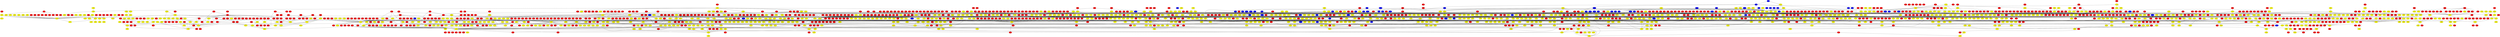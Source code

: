 graph {
0 [style = filled fillcolor = red];
1 [style = filled fillcolor = red];
2 [style = filled fillcolor = red];
3 [style = filled fillcolor = red];
4 [style = filled fillcolor = red];
5 [style = filled fillcolor = red];
6 [style = filled fillcolor = red];
7 [style = filled fillcolor = red];
8 [style = filled fillcolor = red];
9 [style = filled fillcolor = red];
10 [style = filled fillcolor = red];
11 [style = filled fillcolor = red];
12 [style = filled fillcolor = red];
13 [style = filled fillcolor = red];
14 [style = filled fillcolor = red];
15 [style = filled fillcolor = red];
16 [style = filled fillcolor = red];
17 [style = filled fillcolor = red];
18 [style = filled fillcolor = red];
19 [style = filled fillcolor = red];
20 [style = filled fillcolor = red];
21 [style = filled fillcolor = red];
22 [style = filled fillcolor = red];
23 [style = filled fillcolor = red];
24 [style = filled fillcolor = red];
25 [style = filled fillcolor = red];
26 [style = filled fillcolor = red];
27 [style = filled fillcolor = red];
28 [style = filled fillcolor = red];
29 [style = filled fillcolor = red];
30 [style = filled fillcolor = red];
31 [style = filled fillcolor = red];
32 [style = filled fillcolor = red];
33 [style = filled fillcolor = red];
34 [style = filled fillcolor = red];
35 [style = filled fillcolor = red];
36 [style = filled fillcolor = red];
37 [style = filled fillcolor = red];
38 [style = filled fillcolor = red];
39 [style = filled fillcolor = red];
40 [style = filled fillcolor = red];
41 [style = filled fillcolor = red];
42 [style = filled fillcolor = red];
43 [style = filled fillcolor = red];
44 [style = filled fillcolor = red];
45 [style = filled fillcolor = red];
46 [style = filled fillcolor = red];
47 [style = filled fillcolor = red];
48 [style = filled fillcolor = red];
49 [style = filled fillcolor = red];
50 [style = filled fillcolor = red];
51 [style = filled fillcolor = red];
52 [style = filled fillcolor = red];
53 [style = filled fillcolor = red];
54 [style = filled fillcolor = red];
55 [style = filled fillcolor = red];
56 [style = filled fillcolor = red];
57 [style = filled fillcolor = red];
58 [style = filled fillcolor = red];
59 [style = filled fillcolor = red];
60 [style = filled fillcolor = red];
61 [style = filled fillcolor = red];
62 [style = filled fillcolor = red];
63 [style = filled fillcolor = red];
64 [style = filled fillcolor = red];
65 [style = filled fillcolor = red];
66 [style = filled fillcolor = red];
67 [style = filled fillcolor = red];
68 [style = filled fillcolor = red];
69 [style = filled fillcolor = red];
70 [style = filled fillcolor = red];
71 [style = filled fillcolor = red];
72 [style = filled fillcolor = red];
73 [style = filled fillcolor = red];
74 [style = filled fillcolor = red];
75 [style = filled fillcolor = red];
76 [style = filled fillcolor = red];
77 [style = filled fillcolor = red];
78 [style = filled fillcolor = red];
79 [style = filled fillcolor = red];
80 [style = filled fillcolor = red];
81 [style = filled fillcolor = red];
82 [style = filled fillcolor = red];
83 [style = filled fillcolor = red];
84 [style = filled fillcolor = red];
85 [style = filled fillcolor = red];
86 [style = filled fillcolor = red];
87 [style = filled fillcolor = red];
88 [style = filled fillcolor = red];
89 [style = filled fillcolor = red];
90 [style = filled fillcolor = red];
91 [style = filled fillcolor = red];
92 [style = filled fillcolor = red];
93 [style = filled fillcolor = red];
94 [style = filled fillcolor = red];
95 [style = filled fillcolor = red];
96 [style = filled fillcolor = red];
97 [style = filled fillcolor = red];
98 [style = filled fillcolor = red];
99 [style = filled fillcolor = red];
100 [style = filled fillcolor = red];
101 [style = filled fillcolor = red];
102 [style = filled fillcolor = red];
103 [style = filled fillcolor = red];
104 [style = filled fillcolor = red];
105 [style = filled fillcolor = red];
106 [style = filled fillcolor = red];
107 [style = filled fillcolor = red];
108 [style = filled fillcolor = red];
109 [style = filled fillcolor = red];
110 [style = filled fillcolor = red];
111 [style = filled fillcolor = red];
112 [style = filled fillcolor = red];
113 [style = filled fillcolor = red];
114 [style = filled fillcolor = red];
115 [style = filled fillcolor = red];
116 [style = filled fillcolor = red];
117 [style = filled fillcolor = red];
118 [style = filled fillcolor = red];
119 [style = filled fillcolor = red];
120 [style = filled fillcolor = red];
121 [style = filled fillcolor = red];
122 [style = filled fillcolor = red];
123 [style = filled fillcolor = red];
124 [style = filled fillcolor = red];
125 [style = filled fillcolor = red];
126 [style = filled fillcolor = red];
127 [style = filled fillcolor = red];
128 [style = filled fillcolor = red];
129 [style = filled fillcolor = red];
130 [style = filled fillcolor = red];
131 [style = filled fillcolor = red];
132 [style = filled fillcolor = red];
133 [style = filled fillcolor = red];
134 [style = filled fillcolor = red];
135 [style = filled fillcolor = red];
136 [style = filled fillcolor = red];
137 [style = filled fillcolor = red];
138 [style = filled fillcolor = red];
139 [style = filled fillcolor = red];
140 [style = filled fillcolor = red];
141 [style = filled fillcolor = red];
142 [style = filled fillcolor = red];
143 [style = filled fillcolor = red];
144 [style = filled fillcolor = red];
145 [style = filled fillcolor = red];
146 [style = filled fillcolor = red];
147 [style = filled fillcolor = red];
148 [style = filled fillcolor = red];
149 [style = filled fillcolor = red];
150 [style = filled fillcolor = red];
151 [style = filled fillcolor = red];
152 [style = filled fillcolor = red];
153 [style = filled fillcolor = red];
154 [style = filled fillcolor = red];
155 [style = filled fillcolor = red];
156 [style = filled fillcolor = red];
157 [style = filled fillcolor = red];
158 [style = filled fillcolor = red];
159 [style = filled fillcolor = red];
160 [style = filled fillcolor = red];
161 [style = filled fillcolor = red];
162 [style = filled fillcolor = red];
163 [style = filled fillcolor = red];
164 [style = filled fillcolor = red];
165 [style = filled fillcolor = red];
166 [style = filled fillcolor = red];
167 [style = filled fillcolor = red];
168 [style = filled fillcolor = red];
169 [style = filled fillcolor = red];
170 [style = filled fillcolor = red];
171 [style = filled fillcolor = red];
172 [style = filled fillcolor = red];
173 [style = filled fillcolor = red];
174 [style = filled fillcolor = red];
175 [style = filled fillcolor = red];
176 [style = filled fillcolor = red];
177 [style = filled fillcolor = red];
178 [style = filled fillcolor = red];
179 [style = filled fillcolor = red];
180 [style = filled fillcolor = red];
181 [style = filled fillcolor = red];
182 [style = filled fillcolor = red];
183 [style = filled fillcolor = red];
184 [style = filled fillcolor = red];
185 [style = filled fillcolor = red];
186 [style = filled fillcolor = red];
187 [style = filled fillcolor = red];
188 [style = filled fillcolor = red];
189 [style = filled fillcolor = red];
190 [style = filled fillcolor = red];
191 [style = filled fillcolor = red];
192 [style = filled fillcolor = red];
193 [style = filled fillcolor = red];
194 [style = filled fillcolor = red];
195 [style = filled fillcolor = red];
196 [style = filled fillcolor = red];
197 [style = filled fillcolor = red];
198 [style = filled fillcolor = red];
199 [style = filled fillcolor = red];
200 [style = filled fillcolor = red];
201 [style = filled fillcolor = red];
202 [style = filled fillcolor = red];
203 [style = filled fillcolor = red];
204 [style = filled fillcolor = red];
205 [style = filled fillcolor = red];
206 [style = filled fillcolor = red];
207 [style = filled fillcolor = red];
208 [style = filled fillcolor = red];
209 [style = filled fillcolor = red];
210 [style = filled fillcolor = red];
211 [style = filled fillcolor = red];
212 [style = filled fillcolor = red];
213 [style = filled fillcolor = red];
214 [style = filled fillcolor = red];
215 [style = filled fillcolor = red];
216 [style = filled fillcolor = red];
217 [style = filled fillcolor = red];
218 [style = filled fillcolor = red];
219 [style = filled fillcolor = red];
220 [style = filled fillcolor = red];
221 [style = filled fillcolor = red];
222 [style = filled fillcolor = red];
223 [style = filled fillcolor = red];
224 [style = filled fillcolor = red];
225 [style = filled fillcolor = red];
226 [style = filled fillcolor = red];
227 [style = filled fillcolor = red];
228 [style = filled fillcolor = red];
229 [style = filled fillcolor = red];
230 [style = filled fillcolor = red];
231 [style = filled fillcolor = red];
232 [style = filled fillcolor = red];
233 [style = filled fillcolor = red];
234 [style = filled fillcolor = red];
235 [style = filled fillcolor = red];
236 [style = filled fillcolor = red];
237 [style = filled fillcolor = red];
238 [style = filled fillcolor = red];
239 [style = filled fillcolor = red];
240 [style = filled fillcolor = red];
241 [style = filled fillcolor = red];
242 [style = filled fillcolor = red];
243 [style = filled fillcolor = red];
244 [style = filled fillcolor = red];
245 [style = filled fillcolor = red];
246 [style = filled fillcolor = red];
247 [style = filled fillcolor = red];
248 [style = filled fillcolor = red];
249 [style = filled fillcolor = red];
250 [style = filled fillcolor = red];
251 [style = filled fillcolor = red];
252 [style = filled fillcolor = red];
253 [style = filled fillcolor = red];
254 [style = filled fillcolor = red];
255 [style = filled fillcolor = red];
256 [style = filled fillcolor = red];
257 [style = filled fillcolor = red];
258 [style = filled fillcolor = red];
259 [style = filled fillcolor = red];
260 [style = filled fillcolor = red];
261 [style = filled fillcolor = red];
262 [style = filled fillcolor = red];
263 [style = filled fillcolor = red];
264 [style = filled fillcolor = red];
265 [style = filled fillcolor = red];
266 [style = filled fillcolor = red];
267 [style = filled fillcolor = red];
268 [style = filled fillcolor = red];
269 [style = filled fillcolor = red];
270 [style = filled fillcolor = red];
271 [style = filled fillcolor = red];
272 [style = filled fillcolor = red];
273 [style = filled fillcolor = red];
274 [style = filled fillcolor = red];
275 [style = filled fillcolor = red];
276 [style = filled fillcolor = red];
277 [style = filled fillcolor = red];
278 [style = filled fillcolor = red];
279 [style = filled fillcolor = red];
280 [style = filled fillcolor = red];
281 [style = filled fillcolor = red];
282 [style = filled fillcolor = red];
283 [style = filled fillcolor = red];
284 [style = filled fillcolor = red];
285 [style = filled fillcolor = red];
286 [style = filled fillcolor = red];
287 [style = filled fillcolor = red];
288 [style = filled fillcolor = red];
289 [style = filled fillcolor = red];
290 [style = filled fillcolor = red];
291 [style = filled fillcolor = red];
292 [style = filled fillcolor = red];
293 [style = filled fillcolor = red];
294 [style = filled fillcolor = red];
295 [style = filled fillcolor = red];
296 [style = filled fillcolor = red];
297 [style = filled fillcolor = red];
298 [style = filled fillcolor = red];
299 [style = filled fillcolor = red];
300 [style = filled fillcolor = red];
301 [style = filled fillcolor = red];
302 [style = filled fillcolor = red];
303 [style = filled fillcolor = red];
304 [style = filled fillcolor = red];
305 [style = filled fillcolor = red];
306 [style = filled fillcolor = red];
307 [style = filled fillcolor = red];
308 [style = filled fillcolor = red];
309 [style = filled fillcolor = red];
310 [style = filled fillcolor = red];
311 [style = filled fillcolor = red];
312 [style = filled fillcolor = red];
313 [style = filled fillcolor = red];
314 [style = filled fillcolor = red];
315 [style = filled fillcolor = red];
316 [style = filled fillcolor = red];
317 [style = filled fillcolor = red];
318 [style = filled fillcolor = red];
319 [style = filled fillcolor = red];
320 [style = filled fillcolor = red];
321 [style = filled fillcolor = red];
322 [style = filled fillcolor = red];
323 [style = filled fillcolor = red];
324 [style = filled fillcolor = red];
325 [style = filled fillcolor = red];
326 [style = filled fillcolor = red];
327 [style = filled fillcolor = red];
328 [style = filled fillcolor = red];
329 [style = filled fillcolor = red];
330 [style = filled fillcolor = red];
331 [style = filled fillcolor = red];
332 [style = filled fillcolor = red];
333 [style = filled fillcolor = red];
334 [style = filled fillcolor = red];
335 [style = filled fillcolor = red];
336 [style = filled fillcolor = red];
337 [style = filled fillcolor = red];
338 [style = filled fillcolor = red];
339 [style = filled fillcolor = red];
340 [style = filled fillcolor = red];
341 [style = filled fillcolor = red];
342 [style = filled fillcolor = red];
343 [style = filled fillcolor = red];
344 [style = filled fillcolor = red];
345 [style = filled fillcolor = red];
346 [style = filled fillcolor = red];
347 [style = filled fillcolor = red];
348 [style = filled fillcolor = red];
349 [style = filled fillcolor = red];
350 [style = filled fillcolor = red];
351 [style = filled fillcolor = red];
352 [style = filled fillcolor = red];
353 [style = filled fillcolor = red];
354 [style = filled fillcolor = red];
355 [style = filled fillcolor = red];
356 [style = filled fillcolor = red];
357 [style = filled fillcolor = red];
358 [style = filled fillcolor = red];
359 [style = filled fillcolor = red];
360 [style = filled fillcolor = red];
361 [style = filled fillcolor = red];
362 [style = filled fillcolor = red];
363 [style = filled fillcolor = red];
364 [style = filled fillcolor = red];
365 [style = filled fillcolor = red];
366 [style = filled fillcolor = red];
367 [style = filled fillcolor = red];
368 [style = filled fillcolor = red];
369 [style = filled fillcolor = red];
370 [style = filled fillcolor = red];
371 [style = filled fillcolor = red];
372 [style = filled fillcolor = red];
373 [style = filled fillcolor = red];
374 [style = filled fillcolor = red];
375 [style = filled fillcolor = red];
376 [style = filled fillcolor = red];
377 [style = filled fillcolor = red];
378 [style = filled fillcolor = red];
379 [style = filled fillcolor = red];
380 [style = filled fillcolor = red];
381 [style = filled fillcolor = red];
382 [style = filled fillcolor = red];
383 [style = filled fillcolor = red];
384 [style = filled fillcolor = red];
385 [style = filled fillcolor = red];
386 [style = filled fillcolor = red];
387 [style = filled fillcolor = red];
388 [style = filled fillcolor = red];
389 [style = filled fillcolor = red];
390 [style = filled fillcolor = red];
391 [style = filled fillcolor = red];
392 [style = filled fillcolor = red];
393 [style = filled fillcolor = red];
394 [style = filled fillcolor = red];
395 [style = filled fillcolor = red];
396 [style = filled fillcolor = red];
397 [style = filled fillcolor = red];
398 [style = filled fillcolor = red];
399 [style = filled fillcolor = red];
400 [style = filled fillcolor = red];
401 [style = filled fillcolor = red];
402 [style = filled fillcolor = red];
403 [style = filled fillcolor = red];
404 [style = filled fillcolor = red];
405 [style = filled fillcolor = red];
406 [style = filled fillcolor = red];
407 [style = filled fillcolor = red];
408 [style = filled fillcolor = red];
409 [style = filled fillcolor = red];
410 [style = filled fillcolor = red];
411 [style = filled fillcolor = red];
412 [style = filled fillcolor = red];
413 [style = filled fillcolor = red];
414 [style = filled fillcolor = red];
415 [style = filled fillcolor = red];
416 [style = filled fillcolor = red];
417 [style = filled fillcolor = red];
418 [style = filled fillcolor = red];
419 [style = filled fillcolor = red];
420 [style = filled fillcolor = red];
421 [style = filled fillcolor = red];
422 [style = filled fillcolor = red];
423 [style = filled fillcolor = red];
424 [style = filled fillcolor = red];
425 [style = filled fillcolor = red];
426 [style = filled fillcolor = red];
427 [style = filled fillcolor = red];
428 [style = filled fillcolor = red];
429 [style = filled fillcolor = red];
430 [style = filled fillcolor = red];
431 [style = filled fillcolor = red];
432 [style = filled fillcolor = red];
433 [style = filled fillcolor = red];
434 [style = filled fillcolor = red];
435 [style = filled fillcolor = red];
436 [style = filled fillcolor = red];
437 [style = filled fillcolor = red];
438 [style = filled fillcolor = red];
439 [style = filled fillcolor = red];
440 [style = filled fillcolor = red];
441 [style = filled fillcolor = red];
442 [style = filled fillcolor = red];
443 [style = filled fillcolor = red];
444 [style = filled fillcolor = red];
445 [style = filled fillcolor = red];
446 [style = filled fillcolor = red];
447 [style = filled fillcolor = red];
448 [style = filled fillcolor = red];
449 [style = filled fillcolor = red];
450 [style = filled fillcolor = red];
451 [style = filled fillcolor = red];
452 [style = filled fillcolor = red];
453 [style = filled fillcolor = red];
454 [style = filled fillcolor = red];
455 [style = filled fillcolor = red];
456 [style = filled fillcolor = red];
457 [style = filled fillcolor = red];
458 [style = filled fillcolor = red];
459 [style = filled fillcolor = red];
460 [style = filled fillcolor = red];
461 [style = filled fillcolor = red];
462 [style = filled fillcolor = red];
463 [style = filled fillcolor = red];
464 [style = filled fillcolor = red];
465 [style = filled fillcolor = red];
466 [style = filled fillcolor = red];
467 [style = filled fillcolor = red];
468 [style = filled fillcolor = red];
469 [style = filled fillcolor = red];
470 [style = filled fillcolor = red];
471 [style = filled fillcolor = red];
472 [style = filled fillcolor = red];
473 [style = filled fillcolor = red];
474 [style = filled fillcolor = red];
475 [style = filled fillcolor = red];
476 [style = filled fillcolor = red];
477 [style = filled fillcolor = red];
478 [style = filled fillcolor = red];
479 [style = filled fillcolor = red];
480 [style = filled fillcolor = red];
481 [style = filled fillcolor = red];
482 [style = filled fillcolor = red];
483 [style = filled fillcolor = red];
484 [style = filled fillcolor = red];
485 [style = filled fillcolor = red];
486 [style = filled fillcolor = red];
487 [style = filled fillcolor = red];
488 [style = filled fillcolor = red];
489 [style = filled fillcolor = red];
490 [style = filled fillcolor = red];
491 [style = filled fillcolor = red];
492 [style = filled fillcolor = red];
493 [style = filled fillcolor = red];
494 [style = filled fillcolor = red];
495 [style = filled fillcolor = red];
496 [style = filled fillcolor = red];
497 [style = filled fillcolor = red];
498 [style = filled fillcolor = red];
499 [style = filled fillcolor = red];
500 [style = filled fillcolor = red];
501 [style = filled fillcolor = red];
502 [style = filled fillcolor = red];
503 [style = filled fillcolor = red];
504 [style = filled fillcolor = red];
505 [style = filled fillcolor = red];
506 [style = filled fillcolor = red];
507 [style = filled fillcolor = red];
508 [style = filled fillcolor = red];
509 [style = filled fillcolor = red];
510 [style = filled fillcolor = red];
511 [style = filled fillcolor = red];
512 [style = filled fillcolor = red];
513 [style = filled fillcolor = red];
514 [style = filled fillcolor = red];
515 [style = filled fillcolor = red];
516 [style = filled fillcolor = red];
517 [style = filled fillcolor = red];
518 [style = filled fillcolor = red];
519 [style = filled fillcolor = red];
520 [style = filled fillcolor = red];
521 [style = filled fillcolor = red];
522 [style = filled fillcolor = red];
523 [style = filled fillcolor = red];
524 [style = filled fillcolor = red];
525 [style = filled fillcolor = red];
526 [style = filled fillcolor = red];
527 [style = filled fillcolor = red];
528 [style = filled fillcolor = red];
529 [style = filled fillcolor = red];
530 [style = filled fillcolor = red];
531 [style = filled fillcolor = red];
532 [style = filled fillcolor = red];
533 [style = filled fillcolor = red];
534 [style = filled fillcolor = red];
535 [style = filled fillcolor = red];
536 [style = filled fillcolor = red];
537 [style = filled fillcolor = red];
538 [style = filled fillcolor = red];
539 [style = filled fillcolor = red];
540 [style = filled fillcolor = red];
541 [style = filled fillcolor = red];
542 [style = filled fillcolor = red];
543 [style = filled fillcolor = red];
544 [style = filled fillcolor = red];
545 [style = filled fillcolor = red];
546 [style = filled fillcolor = red];
547 [style = filled fillcolor = red];
548 [style = filled fillcolor = red];
549 [style = filled fillcolor = red];
550 [style = filled fillcolor = red];
551 [style = filled fillcolor = red];
552 [style = filled fillcolor = red];
553 [style = filled fillcolor = red];
554 [style = filled fillcolor = red];
555 [style = filled fillcolor = red];
556 [style = filled fillcolor = red];
557 [style = filled fillcolor = red];
558 [style = filled fillcolor = red];
559 [style = filled fillcolor = red];
560 [style = filled fillcolor = red];
561 [style = filled fillcolor = red];
562 [style = filled fillcolor = red];
563 [style = filled fillcolor = red];
564 [style = filled fillcolor = red];
565 [style = filled fillcolor = red];
566 [style = filled fillcolor = red];
567 [style = filled fillcolor = red];
568 [style = filled fillcolor = red];
569 [style = filled fillcolor = red];
570 [style = filled fillcolor = red];
571 [style = filled fillcolor = red];
572 [style = filled fillcolor = red];
573 [style = filled fillcolor = red];
574 [style = filled fillcolor = red];
575 [style = filled fillcolor = red];
576 [style = filled fillcolor = red];
577 [style = filled fillcolor = red];
578 [style = filled fillcolor = red];
579 [style = filled fillcolor = red];
580 [style = filled fillcolor = red];
581 [style = filled fillcolor = red];
582 [style = filled fillcolor = red];
583 [style = filled fillcolor = red];
584 [style = filled fillcolor = red];
585 [style = filled fillcolor = red];
586 [style = filled fillcolor = red];
587 [style = filled fillcolor = red];
588 [style = filled fillcolor = red];
589 [style = filled fillcolor = red];
590 [style = filled fillcolor = red];
591 [style = filled fillcolor = red];
592 [style = filled fillcolor = red];
593 [style = filled fillcolor = red];
594 [style = filled fillcolor = red];
595 [style = filled fillcolor = red];
596 [style = filled fillcolor = red];
597 [style = filled fillcolor = red];
598 [style = filled fillcolor = red];
599 [style = filled fillcolor = red];
600 [style = filled fillcolor = red];
601 [style = filled fillcolor = red];
602 [style = filled fillcolor = red];
603 [style = filled fillcolor = red];
604 [style = filled fillcolor = red];
605 [style = filled fillcolor = red];
606 [style = filled fillcolor = red];
607 [style = filled fillcolor = red];
608 [style = filled fillcolor = red];
609 [style = filled fillcolor = red];
610 [style = filled fillcolor = red];
611 [style = filled fillcolor = red];
612 [style = filled fillcolor = red];
613 [style = filled fillcolor = red];
614 [style = filled fillcolor = red];
615 [style = filled fillcolor = red];
616 [style = filled fillcolor = red];
617 [style = filled fillcolor = red];
618 [style = filled fillcolor = red];
619 [style = filled fillcolor = red];
620 [style = filled fillcolor = red];
621 [style = filled fillcolor = red];
622 [style = filled fillcolor = red];
623 [style = filled fillcolor = red];
624 [style = filled fillcolor = red];
625 [style = filled fillcolor = red];
626 [style = filled fillcolor = red];
627 [style = filled fillcolor = red];
628 [style = filled fillcolor = red];
629 [style = filled fillcolor = red];
630 [style = filled fillcolor = red];
631 [style = filled fillcolor = red];
632 [style = filled fillcolor = red];
633 [style = filled fillcolor = red];
634 [style = filled fillcolor = red];
635 [style = filled fillcolor = red];
636 [style = filled fillcolor = red];
637 [style = filled fillcolor = red];
638 [style = filled fillcolor = red];
639 [style = filled fillcolor = red];
640 [style = filled fillcolor = red];
641 [style = filled fillcolor = red];
642 [style = filled fillcolor = red];
643 [style = filled fillcolor = red];
644 [style = filled fillcolor = red];
645 [style = filled fillcolor = red];
646 [style = filled fillcolor = red];
647 [style = filled fillcolor = red];
648 [style = filled fillcolor = red];
649 [style = filled fillcolor = red];
650 [style = filled fillcolor = red];
651 [style = filled fillcolor = red];
652 [style = filled fillcolor = red];
653 [style = filled fillcolor = red];
654 [style = filled fillcolor = red];
655 [style = filled fillcolor = red];
656 [style = filled fillcolor = red];
657 [style = filled fillcolor = red];
658 [style = filled fillcolor = red];
659 [style = filled fillcolor = red];
660 [style = filled fillcolor = red];
661 [style = filled fillcolor = red];
662 [style = filled fillcolor = red];
663 [style = filled fillcolor = red];
664 [style = filled fillcolor = red];
665 [style = filled fillcolor = red];
666 [style = filled fillcolor = red];
667 [style = filled fillcolor = red];
668 [style = filled fillcolor = red];
669 [style = filled fillcolor = red];
670 [style = filled fillcolor = red];
671 [style = filled fillcolor = red];
672 [style = filled fillcolor = red];
673 [style = filled fillcolor = red];
674 [style = filled fillcolor = red];
675 [style = filled fillcolor = red];
676 [style = filled fillcolor = red];
677 [style = filled fillcolor = red];
678 [style = filled fillcolor = red];
679 [style = filled fillcolor = red];
680 [style = filled fillcolor = red];
681 [style = filled fillcolor = red];
682 [style = filled fillcolor = red];
683 [style = filled fillcolor = red];
684 [style = filled fillcolor = red];
685 [style = filled fillcolor = red];
686 [style = filled fillcolor = red];
687 [style = filled fillcolor = red];
688 [style = filled fillcolor = red];
689 [style = filled fillcolor = red];
690 [style = filled fillcolor = red];
691 [style = filled fillcolor = red];
692 [style = filled fillcolor = red];
693 [style = filled fillcolor = red];
694 [style = filled fillcolor = red];
695 [style = filled fillcolor = red];
696 [style = filled fillcolor = red];
697 [style = filled fillcolor = red];
698 [style = filled fillcolor = red];
699 [style = filled fillcolor = red];
700 [style = filled fillcolor = red];
701 [style = filled fillcolor = red];
702 [style = filled fillcolor = red];
703 [style = filled fillcolor = red];
704 [style = filled fillcolor = red];
705 [style = filled fillcolor = red];
706 [style = filled fillcolor = red];
707 [style = filled fillcolor = red];
708 [style = filled fillcolor = red];
709 [style = filled fillcolor = red];
710 [style = filled fillcolor = red];
711 [style = filled fillcolor = red];
712 [style = filled fillcolor = red];
713 [style = filled fillcolor = red];
714 [style = filled fillcolor = red];
715 [style = filled fillcolor = red];
716 [style = filled fillcolor = red];
717 [style = filled fillcolor = red];
718 [style = filled fillcolor = red];
719 [style = filled fillcolor = red];
720 [style = filled fillcolor = red];
721 [style = filled fillcolor = red];
722 [style = filled fillcolor = red];
723 [style = filled fillcolor = red];
724 [style = filled fillcolor = red];
725 [style = filled fillcolor = red];
726 [style = filled fillcolor = red];
727 [style = filled fillcolor = red];
728 [style = filled fillcolor = red];
729 [style = filled fillcolor = red];
730 [style = filled fillcolor = red];
731 [style = filled fillcolor = red];
732 [style = filled fillcolor = red];
733 [style = filled fillcolor = red];
734 [style = filled fillcolor = red];
735 [style = filled fillcolor = red];
736 [style = filled fillcolor = red];
737 [style = filled fillcolor = red];
738 [style = filled fillcolor = red];
739 [style = filled fillcolor = red];
740 [style = filled fillcolor = red];
741 [style = filled fillcolor = red];
742 [style = filled fillcolor = red];
743 [style = filled fillcolor = red];
744 [style = filled fillcolor = red];
745 [style = filled fillcolor = red];
746 [style = filled fillcolor = red];
747 [style = filled fillcolor = red];
748 [style = filled fillcolor = red];
749 [style = filled fillcolor = red];
750 [style = filled fillcolor = red];
751 [style = filled fillcolor = red];
752 [style = filled fillcolor = red];
753 [style = filled fillcolor = red];
754 [style = filled fillcolor = red];
755 [style = filled fillcolor = red];
756 [style = filled fillcolor = red];
757 [style = filled fillcolor = red];
758 [style = filled fillcolor = red];
759 [style = filled fillcolor = red];
760 [style = filled fillcolor = red];
761 [style = filled fillcolor = red];
762 [style = filled fillcolor = red];
763 [style = filled fillcolor = red];
764 [style = filled fillcolor = red];
765 [style = filled fillcolor = red];
766 [style = filled fillcolor = red];
767 [style = filled fillcolor = red];
768 [style = filled fillcolor = red];
769 [style = filled fillcolor = red];
770 [style = filled fillcolor = red];
771 [style = filled fillcolor = red];
772 [style = filled fillcolor = red];
773 [style = filled fillcolor = red];
774 [style = filled fillcolor = red];
775 [style = filled fillcolor = red];
776 [style = filled fillcolor = red];
777 [style = filled fillcolor = red];
778 [style = filled fillcolor = red];
779 [style = filled fillcolor = red];
780 [style = filled fillcolor = red];
781 [style = filled fillcolor = red];
782 [style = filled fillcolor = red];
783 [style = filled fillcolor = red];
784 [style = filled fillcolor = red];
785 [style = filled fillcolor = red];
786 [style = filled fillcolor = red];
787 [style = filled fillcolor = red];
788 [style = filled fillcolor = red];
789 [style = filled fillcolor = red];
790 [style = filled fillcolor = red];
791 [style = filled fillcolor = red];
792 [style = filled fillcolor = red];
793 [style = filled fillcolor = red];
794 [style = filled fillcolor = red];
795 [style = filled fillcolor = red];
796 [style = filled fillcolor = red];
797 [style = filled fillcolor = red];
798 [style = filled fillcolor = red];
799 [style = filled fillcolor = red];
800 [style = filled fillcolor = red];
801 [style = filled fillcolor = red];
802 [style = filled fillcolor = red];
803 [style = filled fillcolor = red];
804 [style = filled fillcolor = red];
805 [style = filled fillcolor = red];
806 [style = filled fillcolor = red];
807 [style = filled fillcolor = red];
808 [style = filled fillcolor = red];
809 [style = filled fillcolor = red];
810 [style = filled fillcolor = red];
811 [style = filled fillcolor = red];
812 [style = filled fillcolor = red];
813 [style = filled fillcolor = red];
814 [style = filled fillcolor = red];
815 [style = filled fillcolor = red];
816 [style = filled fillcolor = red];
817 [style = filled fillcolor = red];
818 [style = filled fillcolor = red];
819 [style = filled fillcolor = red];
820 [style = filled fillcolor = red];
821 [style = filled fillcolor = red];
822 [style = filled fillcolor = red];
823 [style = filled fillcolor = red];
824 [style = filled fillcolor = red];
825 [style = filled fillcolor = red];
826 [style = filled fillcolor = red];
827 [style = filled fillcolor = red];
828 [style = filled fillcolor = red];
829 [style = filled fillcolor = red];
830 [style = filled fillcolor = red];
831 [style = filled fillcolor = red];
832 [style = filled fillcolor = red];
833 [style = filled fillcolor = red];
834 [style = filled fillcolor = red];
835 [style = filled fillcolor = red];
836 [style = filled fillcolor = red];
837 [style = filled fillcolor = red];
838 [style = filled fillcolor = red];
839 [style = filled fillcolor = red];
840 [style = filled fillcolor = red];
841 [style = filled fillcolor = red];
842 [style = filled fillcolor = red];
843 [style = filled fillcolor = red];
844 [style = filled fillcolor = red];
845 [style = filled fillcolor = red];
846 [style = filled fillcolor = red];
847 [style = filled fillcolor = red];
848 [style = filled fillcolor = red];
849 [style = filled fillcolor = red];
850 [style = filled fillcolor = red];
851 [style = filled fillcolor = red];
852 [style = filled fillcolor = red];
853 [style = filled fillcolor = red];
854 [style = filled fillcolor = red];
855 [style = filled fillcolor = red];
856 [style = filled fillcolor = red];
857 [style = filled fillcolor = red];
858 [style = filled fillcolor = red];
859 [style = filled fillcolor = red];
860 [style = filled fillcolor = red];
861 [style = filled fillcolor = red];
862 [style = filled fillcolor = red];
863 [style = filled fillcolor = red];
864 [style = filled fillcolor = red];
865 [style = filled fillcolor = red];
866 [style = filled fillcolor = red];
867 [style = filled fillcolor = red];
868 [style = filled fillcolor = red];
869 [style = filled fillcolor = red];
870 [style = filled fillcolor = red];
871 [style = filled fillcolor = red];
872 [style = filled fillcolor = red];
873 [style = filled fillcolor = red];
874 [style = filled fillcolor = red];
875 [style = filled fillcolor = red];
876 [style = filled fillcolor = red];
877 [style = filled fillcolor = red];
878 [style = filled fillcolor = red];
879 [style = filled fillcolor = red];
880 [style = filled fillcolor = red];
881 [style = filled fillcolor = red];
882 [style = filled fillcolor = red];
883 [style = filled fillcolor = red];
884 [style = filled fillcolor = red];
885 [style = filled fillcolor = red];
886 [style = filled fillcolor = red];
887 [style = filled fillcolor = red];
888 [style = filled fillcolor = red];
889 [style = filled fillcolor = red];
890 [style = filled fillcolor = red];
891 [style = filled fillcolor = red];
892 [style = filled fillcolor = red];
893 [style = filled fillcolor = red];
894 [style = filled fillcolor = red];
895 [style = filled fillcolor = red];
896 [style = filled fillcolor = red];
897 [style = filled fillcolor = red];
898 [style = filled fillcolor = red];
899 [style = filled fillcolor = red];
900 [style = filled fillcolor = red];
901 [style = filled fillcolor = red];
902 [style = filled fillcolor = red];
903 [style = filled fillcolor = red];
904 [style = filled fillcolor = red];
905 [style = filled fillcolor = red];
906 [style = filled fillcolor = red];
907 [style = filled fillcolor = red];
908 [style = filled fillcolor = red];
909 [style = filled fillcolor = red];
910 [style = filled fillcolor = red];
911 [style = filled fillcolor = red];
912 [style = filled fillcolor = red];
913 [style = filled fillcolor = red];
914 [style = filled fillcolor = red];
915 [style = filled fillcolor = red];
916 [style = filled fillcolor = red];
917 [style = filled fillcolor = red];
918 [style = filled fillcolor = red];
919 [style = filled fillcolor = red];
920 [style = filled fillcolor = red];
921 [style = filled fillcolor = red];
922 [style = filled fillcolor = red];
923 [style = filled fillcolor = red];
924 [style = filled fillcolor = red];
925 [style = filled fillcolor = red];
926 [style = filled fillcolor = red];
927 [style = filled fillcolor = red];
928 [style = filled fillcolor = red];
929 [style = filled fillcolor = red];
930 [style = filled fillcolor = red];
931 [style = filled fillcolor = red];
932 [style = filled fillcolor = red];
933 [style = filled fillcolor = red];
934 [style = filled fillcolor = red];
935 [style = filled fillcolor = red];
936 [style = filled fillcolor = red];
937 [style = filled fillcolor = red];
938 [style = filled fillcolor = red];
939 [style = filled fillcolor = red];
940 [style = filled fillcolor = red];
941 [style = filled fillcolor = red];
942 [style = filled fillcolor = red];
943 [style = filled fillcolor = red];
944 [style = filled fillcolor = red];
945 [style = filled fillcolor = red];
946 [style = filled fillcolor = red];
947 [style = filled fillcolor = red];
948 [style = filled fillcolor = red];
949 [style = filled fillcolor = red];
950 [style = filled fillcolor = red];
951 [style = filled fillcolor = red];
952 [style = filled fillcolor = red];
953 [style = filled fillcolor = red];
954 [style = filled fillcolor = red];
955 [style = filled fillcolor = red];
956 [style = filled fillcolor = red];
957 [style = filled fillcolor = red];
958 [style = filled fillcolor = red];
959 [style = filled fillcolor = red];
960 [style = filled fillcolor = red];
961 [style = filled fillcolor = blue];
962 [style = filled fillcolor = blue];
963 [style = filled fillcolor = blue];
964 [style = filled fillcolor = blue];
965 [style = filled fillcolor = blue];
966 [style = filled fillcolor = blue];
967 [style = filled fillcolor = blue];
968 [style = filled fillcolor = blue];
969 [style = filled fillcolor = blue];
970 [style = filled fillcolor = blue];
971 [style = filled fillcolor = blue];
972 [style = filled fillcolor = blue];
973 [style = filled fillcolor = blue];
974 [style = filled fillcolor = blue];
975 [style = filled fillcolor = blue];
976 [style = filled fillcolor = blue];
977 [style = filled fillcolor = blue];
978 [style = filled fillcolor = blue];
979 [style = filled fillcolor = blue];
980 [style = filled fillcolor = blue];
981 [style = filled fillcolor = blue];
982 [style = filled fillcolor = blue];
983 [style = filled fillcolor = blue];
984 [style = filled fillcolor = blue];
985 [style = filled fillcolor = blue];
986 [style = filled fillcolor = blue];
987 [style = filled fillcolor = blue];
988 [style = filled fillcolor = blue];
989 [style = filled fillcolor = blue];
990 [style = filled fillcolor = blue];
991 [style = filled fillcolor = blue];
992 [style = filled fillcolor = blue];
993 [style = filled fillcolor = blue];
994 [style = filled fillcolor = blue];
995 [style = filled fillcolor = blue];
996 [style = filled fillcolor = blue];
997 [style = filled fillcolor = blue];
998 [style = filled fillcolor = blue];
999 [style = filled fillcolor = blue];
1000 [style = filled fillcolor = blue];
1001 [style = filled fillcolor = blue];
1002 [style = filled fillcolor = blue];
1003 [style = filled fillcolor = blue];
1004 [style = filled fillcolor = blue];
1005 [style = filled fillcolor = blue];
1006 [style = filled fillcolor = blue];
1007 [style = filled fillcolor = blue];
1008 [style = filled fillcolor = blue];
1009 [style = filled fillcolor = blue];
1010 [style = filled fillcolor = blue];
1011 [style = filled fillcolor = blue];
1012 [style = filled fillcolor = blue];
1013 [style = filled fillcolor = blue];
1014 [style = filled fillcolor = blue];
1015 [style = filled fillcolor = blue];
1016 [style = filled fillcolor = blue];
1017 [style = filled fillcolor = blue];
1018 [style = filled fillcolor = blue];
1019 [style = filled fillcolor = blue];
1020 [style = filled fillcolor = blue];
1021 [style = filled fillcolor = blue];
1022 [style = filled fillcolor = blue];
1023 [style = filled fillcolor = blue];
1024 [style = filled fillcolor = blue];
1025 [style = filled fillcolor = blue];
1026 [style = filled fillcolor = blue];
1027 [style = filled fillcolor = yellow];
1028 [style = filled fillcolor = yellow];
1029 [style = filled fillcolor = yellow];
1030 [style = filled fillcolor = yellow];
1031 [style = filled fillcolor = yellow];
1032 [style = filled fillcolor = yellow];
1033 [style = filled fillcolor = yellow];
1034 [style = filled fillcolor = yellow];
1035 [style = filled fillcolor = yellow];
1036 [style = filled fillcolor = yellow];
1037 [style = filled fillcolor = yellow];
1038 [style = filled fillcolor = yellow];
1039 [style = filled fillcolor = yellow];
1040 [style = filled fillcolor = yellow];
1041 [style = filled fillcolor = yellow];
1042 [style = filled fillcolor = yellow];
1043 [style = filled fillcolor = yellow];
1044 [style = filled fillcolor = yellow];
1045 [style = filled fillcolor = yellow];
1046 [style = filled fillcolor = yellow];
1047 [style = filled fillcolor = yellow];
1048 [style = filled fillcolor = yellow];
1049 [style = filled fillcolor = yellow];
1050 [style = filled fillcolor = yellow];
1051 [style = filled fillcolor = yellow];
1052 [style = filled fillcolor = yellow];
1053 [style = filled fillcolor = yellow];
1054 [style = filled fillcolor = yellow];
1055 [style = filled fillcolor = yellow];
1056 [style = filled fillcolor = yellow];
1057 [style = filled fillcolor = yellow];
1058 [style = filled fillcolor = yellow];
1059 [style = filled fillcolor = yellow];
1060 [style = filled fillcolor = yellow];
1061 [style = filled fillcolor = yellow];
1062 [style = filled fillcolor = yellow];
1063 [style = filled fillcolor = yellow];
1064 [style = filled fillcolor = yellow];
1065 [style = filled fillcolor = yellow];
1066 [style = filled fillcolor = yellow];
1067 [style = filled fillcolor = yellow];
1068 [style = filled fillcolor = yellow];
1069 [style = filled fillcolor = yellow];
1070 [style = filled fillcolor = yellow];
1071 [style = filled fillcolor = yellow];
1072 [style = filled fillcolor = yellow];
1073 [style = filled fillcolor = yellow];
1074 [style = filled fillcolor = yellow];
1075 [style = filled fillcolor = yellow];
1076 [style = filled fillcolor = yellow];
1077 [style = filled fillcolor = yellow];
1078 [style = filled fillcolor = yellow];
1079 [style = filled fillcolor = yellow];
1080 [style = filled fillcolor = yellow];
1081 [style = filled fillcolor = yellow];
1082 [style = filled fillcolor = yellow];
1083 [style = filled fillcolor = yellow];
1084 [style = filled fillcolor = yellow];
1085 [style = filled fillcolor = yellow];
1086 [style = filled fillcolor = yellow];
1087 [style = filled fillcolor = yellow];
1088 [style = filled fillcolor = yellow];
1089 [style = filled fillcolor = yellow];
1090 [style = filled fillcolor = yellow];
1091 [style = filled fillcolor = yellow];
1092 [style = filled fillcolor = yellow];
1093 [style = filled fillcolor = yellow];
1094 [style = filled fillcolor = yellow];
1095 [style = filled fillcolor = yellow];
1096 [style = filled fillcolor = yellow];
1097 [style = filled fillcolor = yellow];
1098 [style = filled fillcolor = yellow];
1099 [style = filled fillcolor = yellow];
1100 [style = filled fillcolor = yellow];
1101 [style = filled fillcolor = yellow];
1102 [style = filled fillcolor = yellow];
1103 [style = filled fillcolor = yellow];
1104 [style = filled fillcolor = yellow];
1105 [style = filled fillcolor = yellow];
1106 [style = filled fillcolor = yellow];
1107 [style = filled fillcolor = yellow];
1108 [style = filled fillcolor = yellow];
1109 [style = filled fillcolor = yellow];
1110 [style = filled fillcolor = yellow];
1111 [style = filled fillcolor = yellow];
1112 [style = filled fillcolor = yellow];
1113 [style = filled fillcolor = yellow];
1114 [style = filled fillcolor = yellow];
1115 [style = filled fillcolor = yellow];
1116 [style = filled fillcolor = yellow];
1117 [style = filled fillcolor = yellow];
1118 [style = filled fillcolor = yellow];
1119 [style = filled fillcolor = yellow];
1120 [style = filled fillcolor = yellow];
1121 [style = filled fillcolor = yellow];
1122 [style = filled fillcolor = yellow];
1123 [style = filled fillcolor = yellow];
1124 [style = filled fillcolor = yellow];
1125 [style = filled fillcolor = yellow];
1126 [style = filled fillcolor = yellow];
1127 [style = filled fillcolor = yellow];
1128 [style = filled fillcolor = yellow];
1129 [style = filled fillcolor = yellow];
1130 [style = filled fillcolor = yellow];
1131 [style = filled fillcolor = yellow];
1132 [style = filled fillcolor = yellow];
1133 [style = filled fillcolor = yellow];
1134 [style = filled fillcolor = yellow];
1135 [style = filled fillcolor = yellow];
1136 [style = filled fillcolor = yellow];
1137 [style = filled fillcolor = yellow];
1138 [style = filled fillcolor = yellow];
1139 [style = filled fillcolor = yellow];
1140 [style = filled fillcolor = yellow];
1141 [style = filled fillcolor = yellow];
1142 [style = filled fillcolor = yellow];
1143 [style = filled fillcolor = yellow];
1144 [style = filled fillcolor = yellow];
1145 [style = filled fillcolor = yellow];
1146 [style = filled fillcolor = yellow];
1147 [style = filled fillcolor = yellow];
1148 [style = filled fillcolor = yellow];
1149 [style = filled fillcolor = yellow];
1150 [style = filled fillcolor = yellow];
1151 [style = filled fillcolor = yellow];
1152 [style = filled fillcolor = yellow];
1153 [style = filled fillcolor = yellow];
1154 [style = filled fillcolor = yellow];
1155 [style = filled fillcolor = yellow];
1156 [style = filled fillcolor = yellow];
1157 [style = filled fillcolor = yellow];
1158 [style = filled fillcolor = yellow];
1159 [style = filled fillcolor = yellow];
1160 [style = filled fillcolor = yellow];
1161 [style = filled fillcolor = yellow];
1162 [style = filled fillcolor = yellow];
1163 [style = filled fillcolor = yellow];
1164 [style = filled fillcolor = yellow];
1165 [style = filled fillcolor = yellow];
1166 [style = filled fillcolor = yellow];
1167 [style = filled fillcolor = yellow];
1168 [style = filled fillcolor = yellow];
1169 [style = filled fillcolor = yellow];
1170 [style = filled fillcolor = yellow];
1171 [style = filled fillcolor = yellow];
1172 [style = filled fillcolor = yellow];
1173 [style = filled fillcolor = yellow];
1174 [style = filled fillcolor = yellow];
1175 [style = filled fillcolor = yellow];
1176 [style = filled fillcolor = yellow];
1177 [style = filled fillcolor = yellow];
1178 [style = filled fillcolor = yellow];
1179 [style = filled fillcolor = yellow];
1180 [style = filled fillcolor = yellow];
1181 [style = filled fillcolor = yellow];
1182 [style = filled fillcolor = yellow];
1183 [style = filled fillcolor = yellow];
1184 [style = filled fillcolor = yellow];
1185 [style = filled fillcolor = yellow];
1186 [style = filled fillcolor = yellow];
1187 [style = filled fillcolor = yellow];
1188 [style = filled fillcolor = yellow];
1189 [style = filled fillcolor = yellow];
1190 [style = filled fillcolor = yellow];
1191 [style = filled fillcolor = yellow];
1192 [style = filled fillcolor = yellow];
1193 [style = filled fillcolor = yellow];
1194 [style = filled fillcolor = yellow];
1195 [style = filled fillcolor = yellow];
1196 [style = filled fillcolor = yellow];
1197 [style = filled fillcolor = yellow];
1198 [style = filled fillcolor = yellow];
1199 [style = filled fillcolor = yellow];
1200 [style = filled fillcolor = yellow];
1201 [style = filled fillcolor = yellow];
1202 [style = filled fillcolor = yellow];
1203 [style = filled fillcolor = yellow];
1204 [style = filled fillcolor = yellow];
1205 [style = filled fillcolor = yellow];
1206 [style = filled fillcolor = yellow];
1207 [style = filled fillcolor = yellow];
1208 [style = filled fillcolor = yellow];
1209 [style = filled fillcolor = yellow];
1210 [style = filled fillcolor = yellow];
1211 [style = filled fillcolor = yellow];
1212 [style = filled fillcolor = yellow];
1213 [style = filled fillcolor = yellow];
1214 [style = filled fillcolor = yellow];
1215 [style = filled fillcolor = yellow];
1216 [style = filled fillcolor = yellow];
1217 [style = filled fillcolor = yellow];
1218 [style = filled fillcolor = yellow];
1219 [style = filled fillcolor = yellow];
1220 [style = filled fillcolor = yellow];
1221 [style = filled fillcolor = yellow];
1222 [style = filled fillcolor = yellow];
1223 [style = filled fillcolor = yellow];
1224 [style = filled fillcolor = yellow];
1225 [style = filled fillcolor = yellow];
1226 [style = filled fillcolor = yellow];
1227 [style = filled fillcolor = yellow];
1228 [style = filled fillcolor = yellow];
1229 [style = filled fillcolor = yellow];
1230 [style = filled fillcolor = yellow];
1231 [style = filled fillcolor = yellow];
1232 [style = filled fillcolor = yellow];
1233 [style = filled fillcolor = yellow];
1234 [style = filled fillcolor = yellow];
1235 [style = filled fillcolor = yellow];
1236 [style = filled fillcolor = yellow];
1237 [style = filled fillcolor = yellow];
1238 [style = filled fillcolor = yellow];
1239 [style = filled fillcolor = yellow];
1240 [style = filled fillcolor = yellow];
1241 [style = filled fillcolor = yellow];
1242 [style = filled fillcolor = yellow];
1243 [style = filled fillcolor = yellow];
1244 [style = filled fillcolor = yellow];
1245 [style = filled fillcolor = yellow];
1246 [style = filled fillcolor = yellow];
1247 [style = filled fillcolor = yellow];
1248 [style = filled fillcolor = yellow];
1249 [style = filled fillcolor = yellow];
1250 [style = filled fillcolor = yellow];
1251 [style = filled fillcolor = yellow];
1252 [style = filled fillcolor = yellow];
1253 [style = filled fillcolor = yellow];
1254 [style = filled fillcolor = yellow];
1255 [style = filled fillcolor = yellow];
1256 [style = filled fillcolor = yellow];
1257 [style = filled fillcolor = yellow];
1258 [style = filled fillcolor = yellow];
1259 [style = filled fillcolor = yellow];
1260 [style = filled fillcolor = yellow];
1261 [style = filled fillcolor = yellow];
1262 [style = filled fillcolor = yellow];
1263 [style = filled fillcolor = yellow];
1264 [style = filled fillcolor = yellow];
1265 [style = filled fillcolor = yellow];
1266 [style = filled fillcolor = yellow];
1267 [style = filled fillcolor = yellow];
1268 [style = filled fillcolor = yellow];
1269 [style = filled fillcolor = yellow];
1270 [style = filled fillcolor = yellow];
1271 [style = filled fillcolor = yellow];
1272 [style = filled fillcolor = yellow];
1273 [style = filled fillcolor = yellow];
1274 [style = filled fillcolor = yellow];
1275 [style = filled fillcolor = yellow];
1276 [style = filled fillcolor = yellow];
1277 [style = filled fillcolor = yellow];
1278 [style = filled fillcolor = yellow];
1279 [style = filled fillcolor = yellow];
1280 [style = filled fillcolor = yellow];
1281 [style = filled fillcolor = yellow];
1282 [style = filled fillcolor = yellow];
1283 [style = filled fillcolor = yellow];
1284 [style = filled fillcolor = yellow];
1285 [style = filled fillcolor = yellow];
1286 [style = filled fillcolor = yellow];
1287 [style = filled fillcolor = yellow];
1288 [style = filled fillcolor = yellow];
1289 [style = filled fillcolor = yellow];
1290 [style = filled fillcolor = yellow];
1291 [style = filled fillcolor = yellow];
1292 [style = filled fillcolor = yellow];
1293 [style = filled fillcolor = yellow];
1294 [style = filled fillcolor = yellow];
1295 [style = filled fillcolor = yellow];
1296 [style = filled fillcolor = yellow];
1297 [style = filled fillcolor = yellow];
1298 [style = filled fillcolor = yellow];
1299 [style = filled fillcolor = yellow];
1300 [style = filled fillcolor = yellow];
1301 [style = filled fillcolor = yellow];
1302 [style = filled fillcolor = yellow];
1303 [style = filled fillcolor = yellow];
1304 [style = filled fillcolor = yellow];
1305 [style = filled fillcolor = yellow];
1306 [style = filled fillcolor = yellow];
1307 [style = filled fillcolor = yellow];
1308 [style = filled fillcolor = yellow];
1309 [style = filled fillcolor = yellow];
1310 [style = filled fillcolor = yellow];
1311 [style = filled fillcolor = yellow];
1312 [style = filled fillcolor = yellow];
1313 [style = filled fillcolor = yellow];
1314 [style = filled fillcolor = yellow];
1315 [style = filled fillcolor = yellow];
1316 [style = filled fillcolor = yellow];
1317 [style = filled fillcolor = yellow];
1318 [style = filled fillcolor = yellow];
1319 [style = filled fillcolor = yellow];
1320 [style = filled fillcolor = yellow];
1321 [style = filled fillcolor = yellow];
1322 [style = filled fillcolor = yellow];
1323 [style = filled fillcolor = yellow];
1324 [style = filled fillcolor = yellow];
1325 [style = filled fillcolor = yellow];
1326 [style = filled fillcolor = yellow];
1327 [style = filled fillcolor = yellow];
1328 [style = filled fillcolor = yellow];
1329 [style = filled fillcolor = yellow];
1330 [style = filled fillcolor = yellow];
1331 [style = filled fillcolor = yellow];
1332 [style = filled fillcolor = yellow];
1333 [style = filled fillcolor = yellow];
1334 [style = filled fillcolor = yellow];
1335 [style = filled fillcolor = yellow];
1336 [style = filled fillcolor = yellow];
1337 [style = filled fillcolor = yellow];
1338 [style = filled fillcolor = yellow];
1339 [style = filled fillcolor = yellow];
1340 [style = filled fillcolor = yellow];
1341 [style = filled fillcolor = yellow];
1342 [style = filled fillcolor = yellow];
1343 [style = filled fillcolor = yellow];
1344 [style = filled fillcolor = yellow];
1345 [style = filled fillcolor = yellow];
1346 [style = filled fillcolor = yellow];
1347 [style = filled fillcolor = yellow];
1348 [style = filled fillcolor = yellow];
1349 [style = filled fillcolor = yellow];
1350 [style = filled fillcolor = yellow];
1351 [style = filled fillcolor = yellow];
1352 [style = filled fillcolor = yellow];
1353 [style = filled fillcolor = yellow];
1354 [style = filled fillcolor = yellow];
1355 [style = filled fillcolor = yellow];
1356 [style = filled fillcolor = yellow];
1357 [style = filled fillcolor = yellow];
1358 [style = filled fillcolor = yellow];
1359 [style = filled fillcolor = yellow];
1360 [style = filled fillcolor = yellow];
1361 [style = filled fillcolor = yellow];
1362 [style = filled fillcolor = yellow];
1363 [style = filled fillcolor = yellow];
1364 [style = filled fillcolor = yellow];
1365 [style = filled fillcolor = yellow];
1366 [style = filled fillcolor = yellow];
1367 [style = filled fillcolor = yellow];
1368 [style = filled fillcolor = yellow];
1369 [style = filled fillcolor = yellow];
1370 [style = filled fillcolor = yellow];
1371 [style = filled fillcolor = yellow];
1372 [style = filled fillcolor = yellow];
1373 [style = filled fillcolor = yellow];
1374 [style = filled fillcolor = yellow];
1375 [style = filled fillcolor = yellow];
1376 [style = filled fillcolor = yellow];
1377 [style = filled fillcolor = yellow];
1378 [style = filled fillcolor = yellow];
1379 [style = filled fillcolor = yellow];
1380 [style = filled fillcolor = yellow];
1381 [style = filled fillcolor = yellow];
1382 [style = filled fillcolor = yellow];
1383 [style = filled fillcolor = yellow];
1384 [style = filled fillcolor = yellow];
1385 [style = filled fillcolor = yellow];
1386 [style = filled fillcolor = yellow];
1387 [style = filled fillcolor = yellow];
1388 [style = filled fillcolor = yellow];
1389 [style = filled fillcolor = yellow];
1390 [style = filled fillcolor = yellow];
1391 [style = filled fillcolor = yellow];
1392 [style = filled fillcolor = yellow];
1393 [style = filled fillcolor = yellow];
1394 [style = filled fillcolor = yellow];
1395 [style = filled fillcolor = yellow];
1396 [style = filled fillcolor = yellow];
1397 [style = filled fillcolor = yellow];
1398 [style = filled fillcolor = yellow];
1399 [style = filled fillcolor = yellow];
1400 [style = filled fillcolor = yellow];
1401 [style = filled fillcolor = yellow];
1402 [style = filled fillcolor = yellow];
1403 [style = filled fillcolor = yellow];
1404 [style = filled fillcolor = yellow];
1405 [style = filled fillcolor = yellow];
1406 [style = filled fillcolor = yellow];
1407 [style = filled fillcolor = yellow];
1408 [style = filled fillcolor = yellow];
1409 [style = filled fillcolor = yellow];
1410 [style = filled fillcolor = yellow];
1411 [style = filled fillcolor = yellow];
1412 [style = filled fillcolor = yellow];
1413 [style = filled fillcolor = yellow];
1414 [style = filled fillcolor = yellow];
1415 [style = filled fillcolor = yellow];
1416 [style = filled fillcolor = yellow];
1417 [style = filled fillcolor = yellow];
1418 [style = filled fillcolor = yellow];
1419 [style = filled fillcolor = yellow];
1420 [style = filled fillcolor = yellow];
1421 [style = filled fillcolor = yellow];
1422 [style = filled fillcolor = yellow];
1423 [style = filled fillcolor = yellow];
1424 [style = filled fillcolor = yellow];
1425 [style = filled fillcolor = yellow];
1426 [style = filled fillcolor = yellow];
1427 [style = filled fillcolor = yellow];
1428 [style = filled fillcolor = yellow];
1429 [style = filled fillcolor = yellow];
1430 [style = filled fillcolor = yellow];
1431 [style = filled fillcolor = yellow];
1432 [style = filled fillcolor = yellow];
1433 [style = filled fillcolor = yellow];
1434 [style = filled fillcolor = yellow];
1435 [style = filled fillcolor = yellow];
1436 [style = filled fillcolor = yellow];
1437 [style = filled fillcolor = yellow];
1438 [style = filled fillcolor = yellow];
1439 [style = filled fillcolor = yellow];
1440 [style = filled fillcolor = yellow];
1441 [style = filled fillcolor = yellow];
1442 [style = filled fillcolor = yellow];
1443 [style = filled fillcolor = yellow];
1444 [style = filled fillcolor = yellow];
1445 [style = filled fillcolor = yellow];
1446 [style = filled fillcolor = yellow];
1447 [style = filled fillcolor = yellow];
1448 [style = filled fillcolor = yellow];
1449 [style = filled fillcolor = yellow];
1450 [style = filled fillcolor = yellow];
1451 [style = filled fillcolor = yellow];
1452 [style = filled fillcolor = yellow];
1453 [style = filled fillcolor = yellow];
1454 [style = filled fillcolor = yellow];
1455 [style = filled fillcolor = yellow];
1456 [style = filled fillcolor = yellow];
1457 [style = filled fillcolor = yellow];
1458 [style = filled fillcolor = yellow];
1459 [style = filled fillcolor = yellow];
1460 [style = filled fillcolor = yellow];
1461 [style = filled fillcolor = yellow];
1462 [style = filled fillcolor = yellow];
1463 [style = filled fillcolor = yellow];
1464 [style = filled fillcolor = yellow];
1465 [style = filled fillcolor = yellow];
1466 [style = filled fillcolor = yellow];
1467 [style = filled fillcolor = yellow];
1468 [style = filled fillcolor = yellow];
1469 [style = filled fillcolor = yellow];
1470 [style = filled fillcolor = yellow];
1471 [style = filled fillcolor = yellow];
1472 [style = filled fillcolor = yellow];
1473 [style = filled fillcolor = yellow];
1474 [style = filled fillcolor = yellow];
1475 [style = filled fillcolor = yellow];
1476 [style = filled fillcolor = yellow];
1477 [style = filled fillcolor = yellow];
1478 [style = filled fillcolor = yellow];
1479 [style = filled fillcolor = yellow];
1480 [style = filled fillcolor = yellow];
1481 [style = filled fillcolor = yellow];
1482 [style = filled fillcolor = yellow];
1483 [style = filled fillcolor = yellow];
1484 [style = filled fillcolor = yellow];
1485 [style = filled fillcolor = yellow];
1486 [style = filled fillcolor = yellow];
1487 [style = filled fillcolor = yellow];
1488 [style = filled fillcolor = yellow];
1489 [style = filled fillcolor = yellow];
1490 [style = filled fillcolor = yellow];
1491 [style = filled fillcolor = yellow];
1492 [style = filled fillcolor = yellow];
1493 [style = filled fillcolor = yellow];
1494 [style = filled fillcolor = yellow];
1495 [style = filled fillcolor = yellow];
1496 [style = filled fillcolor = yellow];
1497 [style = filled fillcolor = yellow];
1498 [style = filled fillcolor = yellow];
1499 [style = filled fillcolor = yellow];
1500 [style = filled fillcolor = yellow];
1501 [style = filled fillcolor = yellow];
1502 [style = filled fillcolor = yellow];
1503 [style = filled fillcolor = yellow];
1504 [style = filled fillcolor = yellow];
1505 [style = filled fillcolor = yellow];
1506 [style = filled fillcolor = yellow];
1507 [style = filled fillcolor = yellow];
1508 [style = filled fillcolor = yellow];
1509 [style = filled fillcolor = yellow];
1510 [style = filled fillcolor = yellow];
1511 [style = filled fillcolor = yellow];
1512 [style = filled fillcolor = yellow];
1513 [style = filled fillcolor = yellow];
1514 [style = filled fillcolor = yellow];
1515 [style = filled fillcolor = yellow];
1516 [style = filled fillcolor = yellow];
1517 [style = filled fillcolor = yellow];
1518 [style = filled fillcolor = yellow];
1519 [style = filled fillcolor = yellow];
1520 [style = filled fillcolor = yellow];
1521 [style = filled fillcolor = yellow];
1522 [style = filled fillcolor = yellow];
1523 [style = filled fillcolor = yellow];
1524 [style = filled fillcolor = yellow];
1525 [style = filled fillcolor = yellow];
1526 [style = filled fillcolor = yellow];
1527 [style = filled fillcolor = yellow];
1528 [style = filled fillcolor = yellow];
1529 [style = filled fillcolor = yellow];
1530 [style = filled fillcolor = yellow];
1531 [style = filled fillcolor = yellow];
1532 [style = filled fillcolor = yellow];
1533 [style = filled fillcolor = yellow];
1534 [style = filled fillcolor = yellow];
1535 [style = filled fillcolor = yellow];
1536 [style = filled fillcolor = yellow];
1537 [style = filled fillcolor = yellow];
1538 [style = filled fillcolor = yellow];
1539 [style = filled fillcolor = yellow];
1540 [style = filled fillcolor = yellow];
1541 [style = filled fillcolor = yellow];
1542 [style = filled fillcolor = yellow];
1543 [style = filled fillcolor = yellow];
1544 [style = filled fillcolor = yellow];
1545 [style = filled fillcolor = yellow];
1546 [style = filled fillcolor = yellow];
1547 [style = filled fillcolor = yellow];
1548 [style = filled fillcolor = yellow];
1549 [style = filled fillcolor = yellow];
1550 [style = filled fillcolor = yellow];
1551 [style = filled fillcolor = yellow];
1552 [style = filled fillcolor = yellow];
1553 [style = filled fillcolor = yellow];
1554 [style = filled fillcolor = yellow];
1555 [style = filled fillcolor = yellow];
1556 [style = filled fillcolor = yellow];
1557 [style = filled fillcolor = yellow];
1558 [style = filled fillcolor = yellow];
1559 [style = filled fillcolor = yellow];
1560 [style = filled fillcolor = yellow];
1561 [style = filled fillcolor = yellow];
1562 [style = filled fillcolor = yellow];
1563 [style = filled fillcolor = yellow];
1564 [style = filled fillcolor = yellow];
1565 [style = filled fillcolor = yellow];
1566 [style = filled fillcolor = yellow];
1567 [style = filled fillcolor = yellow];
1568 [style = filled fillcolor = yellow];
1569 [style = filled fillcolor = yellow];
1570 [style = filled fillcolor = yellow];
1571 [style = filled fillcolor = yellow];
1572 [style = filled fillcolor = yellow];
1573 [style = filled fillcolor = yellow];
1574 [style = filled fillcolor = yellow];
1575 [style = filled fillcolor = yellow];
1576 [style = filled fillcolor = yellow];
1577 [style = filled fillcolor = yellow];
1578 [style = filled fillcolor = yellow];
1579 [style = filled fillcolor = yellow];
1580 [style = filled fillcolor = yellow];
1581 [style = filled fillcolor = yellow];
1582 [style = filled fillcolor = yellow];
1583 [style = filled fillcolor = yellow];
1584 [style = filled fillcolor = yellow];
1585 [style = filled fillcolor = yellow];
1586 [style = filled fillcolor = yellow];
1587 [style = filled fillcolor = yellow];
1588 [style = filled fillcolor = yellow];
1589 [style = filled fillcolor = yellow];
1590 [style = filled fillcolor = yellow];
1591 [style = filled fillcolor = yellow];
1592 [style = filled fillcolor = yellow];
1593 [style = filled fillcolor = yellow];
1594 [style = filled fillcolor = yellow];
1595 [style = filled fillcolor = yellow];
1596 [style = filled fillcolor = yellow];
1597 [style = filled fillcolor = yellow];
1598 [style = filled fillcolor = yellow];
1599 [style = filled fillcolor = yellow];
1600 [style = filled fillcolor = yellow];
1601 [style = filled fillcolor = yellow];
1602 [style = filled fillcolor = yellow];
1603 [style = filled fillcolor = yellow];
1604 [style = filled fillcolor = yellow];
1605 [style = filled fillcolor = yellow];
1606 [style = filled fillcolor = yellow];
1607 [style = filled fillcolor = yellow];
1608 [style = filled fillcolor = yellow];
1609 [style = filled fillcolor = yellow];
1610 [style = filled fillcolor = yellow];
1611 [style = filled fillcolor = yellow];
1612 [style = filled fillcolor = yellow];
1613 [style = filled fillcolor = yellow];
1614 [style = filled fillcolor = yellow];
1615 [style = filled fillcolor = yellow];
1616 [style = filled fillcolor = yellow];
1617 [style = filled fillcolor = yellow];
1618 [style = filled fillcolor = yellow];
1619 [style = filled fillcolor = yellow];
1620 [style = filled fillcolor = yellow];
1621 [style = filled fillcolor = yellow];
1622 [style = filled fillcolor = yellow];
1623 [style = filled fillcolor = yellow];
1624 [style = filled fillcolor = yellow];
1625 [style = filled fillcolor = yellow];
1626 [style = filled fillcolor = yellow];
1627 [style = filled fillcolor = yellow];
1628 [style = filled fillcolor = yellow];
1629 [style = filled fillcolor = yellow];
1630 [style = filled fillcolor = yellow];
1631 [style = filled fillcolor = yellow];
1632 [style = filled fillcolor = yellow];
1633 [style = filled fillcolor = yellow];
1634 [style = filled fillcolor = yellow];
1635 [style = filled fillcolor = yellow];
1636 [style = filled fillcolor = yellow];
1637 [style = filled fillcolor = yellow];
1638 [style = filled fillcolor = yellow];
1639 [style = filled fillcolor = yellow];
1640 [style = filled fillcolor = yellow];
1641 [style = filled fillcolor = yellow];
1642 [style = filled fillcolor = yellow];
1643 [style = filled fillcolor = yellow];
1644 [style = filled fillcolor = yellow];
1645 [style = filled fillcolor = yellow];
1646 [style = filled fillcolor = yellow];
1647 [style = filled fillcolor = yellow];
1648 [style = filled fillcolor = yellow];
1649 [style = filled fillcolor = yellow];
1650 [style = filled fillcolor = yellow];
1651 [style = filled fillcolor = yellow];
1652 [style = filled fillcolor = yellow];
1653 [style = filled fillcolor = yellow];
1654 [style = filled fillcolor = yellow];
1655 [style = filled fillcolor = yellow];
1656 [style = filled fillcolor = yellow];
1657 [style = filled fillcolor = yellow];
1658 [style = filled fillcolor = yellow];
1659 [style = filled fillcolor = yellow];
1660 [style = filled fillcolor = yellow];
1661 [style = filled fillcolor = yellow];
1662 [style = filled fillcolor = yellow];
1663 [style = filled fillcolor = yellow];
1664 [style = filled fillcolor = yellow];
1665 [style = filled fillcolor = yellow];
1666 [style = filled fillcolor = yellow];
1667 [style = filled fillcolor = yellow];
1668 [style = filled fillcolor = yellow];
1669 [style = filled fillcolor = yellow];
1670 [style = filled fillcolor = yellow];
1671 [style = filled fillcolor = yellow];
1672 [style = filled fillcolor = yellow];
1673 [style = filled fillcolor = yellow];
1674 [style = filled fillcolor = yellow];
1675 [style = filled fillcolor = yellow];
1676 [style = filled fillcolor = yellow];
1677 [style = filled fillcolor = yellow];
1678 [style = filled fillcolor = yellow];
1679 [style = filled fillcolor = yellow];
1680 [style = filled fillcolor = yellow];
1681 [style = filled fillcolor = yellow];
1682 [style = filled fillcolor = yellow];
1683 [style = filled fillcolor = yellow];
1684 [style = filled fillcolor = yellow];
1685 [style = filled fillcolor = yellow];
1686 [style = filled fillcolor = yellow];
1687 [style = filled fillcolor = yellow];
1688 [style = filled fillcolor = yellow];
1689 [style = filled fillcolor = yellow];
1690 [style = filled fillcolor = yellow];
1691 [style = filled fillcolor = yellow];
1692 [style = filled fillcolor = yellow];
1693 [style = filled fillcolor = yellow];
1694 [style = filled fillcolor = yellow];
1695 [style = filled fillcolor = yellow];
1696 [style = filled fillcolor = yellow];
1697 [style = filled fillcolor = yellow];
1698 [style = filled fillcolor = yellow];
1699 [style = filled fillcolor = yellow];
1700 [style = filled fillcolor = yellow];
1701 [style = filled fillcolor = yellow];
1702 [style = filled fillcolor = yellow];
1703 [style = filled fillcolor = yellow];
1704 [style = filled fillcolor = yellow];
1705 [style = filled fillcolor = yellow];
1706 [style = filled fillcolor = yellow];
1707 [style = filled fillcolor = yellow];
1708 [style = filled fillcolor = yellow];
1709 [style = filled fillcolor = yellow];
1710 [style = filled fillcolor = yellow];
1711 [style = filled fillcolor = yellow];
1712 [style = filled fillcolor = yellow];
1713 [style = filled fillcolor = yellow];
1714 [style = filled fillcolor = yellow];
1715 [style = filled fillcolor = yellow];
1716 [style = filled fillcolor = yellow];
1717 [style = filled fillcolor = yellow];
1718 [style = filled fillcolor = yellow];
1719 [style = filled fillcolor = yellow];
1720 [style = filled fillcolor = yellow];
1721 [style = filled fillcolor = yellow];
1722 [style = filled fillcolor = yellow];
1723 [style = filled fillcolor = yellow];
1724 [style = filled fillcolor = yellow];
1725 [style = filled fillcolor = yellow];
1726 [style = filled fillcolor = yellow];
1727 [style = filled fillcolor = yellow];
1728 [style = filled fillcolor = yellow];
1729 [style = filled fillcolor = yellow];
1730 [style = filled fillcolor = yellow];
1731 [style = filled fillcolor = yellow];
1732 [style = filled fillcolor = yellow];
1733 [style = filled fillcolor = yellow];
1734 [style = filled fillcolor = yellow];
1735 [style = filled fillcolor = yellow];
1736 [style = filled fillcolor = yellow];
1737 [style = filled fillcolor = yellow];
1738 [style = filled fillcolor = yellow];
1739 [style = filled fillcolor = yellow];
1740 [style = filled fillcolor = yellow];
1741 [style = filled fillcolor = yellow];
1742 [style = filled fillcolor = yellow];
1743 [style = filled fillcolor = yellow];
1744 [style = filled fillcolor = yellow];
1745 [style = filled fillcolor = yellow];
1746 [style = filled fillcolor = yellow];
1747 [style = filled fillcolor = yellow];
1748 [style = filled fillcolor = yellow];
1749 [style = filled fillcolor = yellow];
1750 [style = filled fillcolor = yellow];
1751 [style = filled fillcolor = yellow];
1752 [style = filled fillcolor = yellow];
1753 [style = filled fillcolor = yellow];
1754 [style = filled fillcolor = yellow];
1755 [style = filled fillcolor = yellow];
1756 [style = filled fillcolor = yellow];
1757 [style = filled fillcolor = yellow];
1758 [style = filled fillcolor = yellow];
1759 [style = filled fillcolor = yellow];
1760 [style = filled fillcolor = yellow];
1761 [style = filled fillcolor = yellow];
1762 [style = filled fillcolor = yellow];
1763 [style = filled fillcolor = yellow];
1764 [style = filled fillcolor = yellow];
1765 [style = filled fillcolor = yellow];
1766 [style = filled fillcolor = yellow];
1767 [style = filled fillcolor = yellow];
1768 [style = filled fillcolor = yellow];
1769 [style = filled fillcolor = yellow];
1770 [style = filled fillcolor = yellow];
1771 [style = filled fillcolor = yellow];
1772 [style = filled fillcolor = yellow];
1773 [style = filled fillcolor = yellow];
1774 [style = filled fillcolor = yellow];
1775 [style = filled fillcolor = yellow];
1776 [style = filled fillcolor = yellow];
1777 [style = filled fillcolor = yellow];
1778 [style = filled fillcolor = yellow];
1779 [style = filled fillcolor = yellow];
1780 [style = filled fillcolor = yellow];
1781 [style = filled fillcolor = yellow];
1782 [style = filled fillcolor = yellow];
1783 [style = filled fillcolor = yellow];
1784 [style = filled fillcolor = yellow];
1785 [style = filled fillcolor = yellow];
1786 [style = filled fillcolor = yellow];
1787 [style = filled fillcolor = yellow];
1788 [style = filled fillcolor = yellow];
1789 [style = filled fillcolor = yellow];
1790 [style = filled fillcolor = yellow];
1791 [style = filled fillcolor = yellow];
1792 [style = filled fillcolor = yellow];
1793 [style = filled fillcolor = yellow];
1794 [style = filled fillcolor = yellow];
1795 [style = filled fillcolor = yellow];
1796 [style = filled fillcolor = yellow];
1797 [style = filled fillcolor = yellow];
1798 [style = filled fillcolor = yellow];
1799 [style = filled fillcolor = yellow];
1800 [style = filled fillcolor = yellow];
1801 [style = filled fillcolor = yellow];
1802 [style = filled fillcolor = yellow];
1803 [style = filled fillcolor = yellow];
1804 [style = filled fillcolor = yellow];
1805 [style = filled fillcolor = yellow];
1806 [style = filled fillcolor = yellow];
1807 [style = filled fillcolor = yellow];
1808 [style = filled fillcolor = yellow];
1809 [style = filled fillcolor = yellow];
1810 [style = filled fillcolor = yellow];
1811 [style = filled fillcolor = yellow];
1812 [style = filled fillcolor = yellow];
1813 [style = filled fillcolor = yellow];
1814 [style = filled fillcolor = yellow];
1815 [style = filled fillcolor = yellow];
1816 [style = filled fillcolor = yellow];
1817 [style = filled fillcolor = yellow];
1818 [style = filled fillcolor = yellow];
1819 [style = filled fillcolor = yellow];
1820 [style = filled fillcolor = yellow];
1821 [style = filled fillcolor = yellow];
1822 [style = filled fillcolor = yellow];
1823 [style = filled fillcolor = yellow];
1824 [style = filled fillcolor = yellow];
1825 [style = filled fillcolor = yellow];
1826 [style = filled fillcolor = yellow];
1827 [style = filled fillcolor = yellow];
1828 [style = filled fillcolor = yellow];
1829 [style = filled fillcolor = yellow];
1830 [style = filled fillcolor = yellow];
1831 [style = filled fillcolor = yellow];
1832 [style = filled fillcolor = yellow];
1833 [style = filled fillcolor = yellow];
1834 [style = filled fillcolor = yellow];
1835 [style = filled fillcolor = yellow];
1836 [style = filled fillcolor = yellow];
1837 [style = filled fillcolor = yellow];
1838 [style = filled fillcolor = yellow];
1839 [style = filled fillcolor = yellow];
1840 [style = filled fillcolor = yellow];
1841 [style = filled fillcolor = yellow];
1842 [style = filled fillcolor = yellow];
1843 [style = filled fillcolor = yellow];
1844 [style = filled fillcolor = yellow];
1845 [style = filled fillcolor = yellow];
1846 [style = filled fillcolor = yellow];
1847 [style = filled fillcolor = yellow];
1848 [style = filled fillcolor = yellow];
1849 [style = filled fillcolor = yellow];
1850 [style = filled fillcolor = yellow];
1851 [style = filled fillcolor = yellow];
1852 [style = filled fillcolor = yellow];
1853 [style = filled fillcolor = yellow];
1854 [style = filled fillcolor = yellow];
1855 [style = filled fillcolor = yellow];
1856 [style = filled fillcolor = yellow];
1857 [style = filled fillcolor = yellow];
1858 [style = filled fillcolor = yellow];
1859 [style = filled fillcolor = yellow];
1860 [style = filled fillcolor = yellow];
1861 [style = filled fillcolor = yellow];
1862 [style = filled fillcolor = yellow];
1863 [style = filled fillcolor = yellow];
1864 [style = filled fillcolor = yellow];
1865 [style = filled fillcolor = yellow];
1866 [style = filled fillcolor = yellow];
1867 [style = filled fillcolor = yellow];
1868 [style = filled fillcolor = yellow];
1869 [style = filled fillcolor = yellow];
1870 [style = filled fillcolor = yellow];
1871 [style = filled fillcolor = yellow];
1872 [style = filled fillcolor = yellow];
1873 [style = filled fillcolor = yellow];
1874 [style = filled fillcolor = yellow];
1875 [style = filled fillcolor = yellow];
1876 [style = filled fillcolor = yellow];
1877 [style = filled fillcolor = yellow];
1878 [style = filled fillcolor = yellow];
1879 [style = filled fillcolor = yellow];
1880 [style = filled fillcolor = yellow];
1881 [style = filled fillcolor = yellow];
1882 [style = filled fillcolor = yellow];
1883 [style = filled fillcolor = yellow];
1884 [style = filled fillcolor = yellow];
1885 [style = filled fillcolor = yellow];
1886 [style = filled fillcolor = yellow];
1887 [style = filled fillcolor = yellow];
1888 [style = filled fillcolor = yellow];
1889 [style = filled fillcolor = yellow];
1890 [style = filled fillcolor = yellow];
1891 [style = filled fillcolor = yellow];
1892 [style = filled fillcolor = yellow];
1893 [style = filled fillcolor = yellow];
1894 [style = filled fillcolor = yellow];
1895 [style = filled fillcolor = yellow];
1896 [style = filled fillcolor = yellow];
1897 [style = filled fillcolor = yellow];
1898 [style = filled fillcolor = yellow];
1899 [style = filled fillcolor = yellow];
1900 [style = filled fillcolor = yellow];
1901 [style = filled fillcolor = yellow];
1902 [style = filled fillcolor = yellow];
1903 [style = filled fillcolor = yellow];
1904 [style = filled fillcolor = yellow];
1905 [style = filled fillcolor = yellow];
1906 [style = filled fillcolor = yellow];
1907 [style = filled fillcolor = yellow];
1908 [style = filled fillcolor = yellow];
1909 [style = filled fillcolor = yellow];
1910 [style = filled fillcolor = yellow];
1911 [style = filled fillcolor = yellow];
1912 [style = filled fillcolor = yellow];
1913 [style = filled fillcolor = yellow];
1914 [style = filled fillcolor = yellow];
1915 [style = filled fillcolor = yellow];
1916 [style = filled fillcolor = yellow];
1917 [style = filled fillcolor = yellow];
1918 [style = filled fillcolor = yellow];
1919 [style = filled fillcolor = yellow];
1920 [style = filled fillcolor = yellow];
1921 [style = filled fillcolor = yellow];
1922 [style = filled fillcolor = yellow];
1923 [style = filled fillcolor = yellow];
1924 [style = filled fillcolor = yellow];
1925 [style = filled fillcolor = yellow];
1926 [style = filled fillcolor = yellow];
1927 [style = filled fillcolor = yellow];
1928 [style = filled fillcolor = yellow];
1929 [style = filled fillcolor = yellow];
1930 [style = filled fillcolor = yellow];
1931 [style = filled fillcolor = yellow];
1932 [style = filled fillcolor = yellow];
1933 [style = filled fillcolor = yellow];
1934 [style = filled fillcolor = yellow];
1935 [style = filled fillcolor = yellow];
1936 [style = filled fillcolor = yellow];
1937 [style = filled fillcolor = yellow];
1938 [style = filled fillcolor = yellow];
1939 [style = filled fillcolor = yellow];
1940 [style = filled fillcolor = yellow];
1941 [style = filled fillcolor = yellow];
1942 [style = filled fillcolor = yellow];
1943 [style = filled fillcolor = yellow];
1944 [style = filled fillcolor = yellow];
1945 [style = filled fillcolor = yellow];
1946 [style = filled fillcolor = yellow];
1947 [style = filled fillcolor = yellow];
1948 [style = filled fillcolor = yellow];
1949 [style = filled fillcolor = yellow];
1950 [style = filled fillcolor = yellow];
1951 [style = filled fillcolor = yellow];
1952 [style = filled fillcolor = yellow];
1953 [style = filled fillcolor = yellow];
1954 [style = filled fillcolor = yellow];
1955 [style = filled fillcolor = yellow];
1956 [style = filled fillcolor = yellow];
1957 [style = filled fillcolor = yellow];
1958 [style = filled fillcolor = yellow];
1959 [style = filled fillcolor = yellow];
1960 [style = filled fillcolor = yellow];
1961 [style = filled fillcolor = yellow];
1962 [style = filled fillcolor = yellow];
1963 [style = filled fillcolor = yellow];
1964 [style = filled fillcolor = yellow];
1965 [style = filled fillcolor = yellow];
1966 [style = filled fillcolor = yellow];
1967 [style = filled fillcolor = yellow];
1968 [style = filled fillcolor = yellow];
1969 [style = filled fillcolor = yellow];
1970 [style = filled fillcolor = yellow];
1971 [style = filled fillcolor = yellow];
1972 [style = filled fillcolor = yellow];
1973 [style = filled fillcolor = yellow];
1974 [style = filled fillcolor = yellow];
1975 [style = filled fillcolor = yellow];
1976 [style = filled fillcolor = yellow];
1977 [style = filled fillcolor = yellow];
1978 [style = filled fillcolor = yellow];
1979 [style = filled fillcolor = yellow];
1980 [style = filled fillcolor = yellow];
1981 [style = filled fillcolor = yellow];
1982 [style = filled fillcolor = yellow];
1983 [style = filled fillcolor = yellow];
1984 [style = filled fillcolor = yellow];
1985 [style = filled fillcolor = yellow];
1986 [style = filled fillcolor = yellow];
1987 [style = filled fillcolor = yellow];
1988 [style = filled fillcolor = yellow];
1989 [style = filled fillcolor = yellow];
1990 [style = filled fillcolor = yellow];
1991 [style = filled fillcolor = yellow];
1992 [style = filled fillcolor = yellow];
1993 [style = filled fillcolor = yellow];
1994 [style = filled fillcolor = yellow];
1995 [style = filled fillcolor = yellow];
1996 [style = filled fillcolor = yellow];
1997 [style = filled fillcolor = yellow];
1998 [style = filled fillcolor = yellow];
1999 [style = filled fillcolor = yellow];
0 -- 165;
98 -- 1987;
90 -- 1979;
93 -- 1811;
69 -- 723;
48 -- 1196;
120 -- 1106;
121 -- 132;
121 -- 1735;
87 -- 1027;
79 -- 1077;
89 -- 1383;
56 -- 1169;
95 -- 175;
109 -- 1497;
110 -- 679;
81 -- 1979;
88 -- 1203;
47 -- 723;
68 -- 1090;
85 -- 1082;
58 -- 1191;
70 -- 1992;
92 -- 638;
61 -- 1992;
52 -- 1027;
101 -- 1997;
83 -- 1979;
95 -- 1105;
84 -- 1768;
50 -- 1737;
62 -- 1365;
66 -- 1375;
80 -- 1100;
105 -- 1506;
67 -- 127;
47 -- 841;
96 -- 1734;
48 -- 1981;
71 -- 127;
85 -- 1379;
55 -- 1392;
102 -- 1829;
99 -- 1139;
95 -- 1116;
116 -- 146;
116 -- 1879;
115 -- 834;
115 -- 1979;
106 -- 1383;
107 -- 1992;
97 -- 1196;
91 -- 1128;
106 -- 1085;
81 -- 111;
108 -- 1979;
94 -- 1997;
95 -- 1854;
63 -- 1361;
57 -- 1987;
66 -- 1734;
50 -- 1104;
53 -- 1027;
60 -- 1081;
48 -- 1734;
82 -- 1997;
77 -- 1979;
68 -- 1384;
55 -- 1027;
76 -- 1988;
49 -- 1855;
104 -- 1191;
72 -- 114;
54 -- 1027;
95 -- 1200;
118 -- 1186;
119 -- 1849;
59 -- 1128;
100 -- 1078;
65 -- 1634;
59 -- 123;
74 -- 145;
103 -- 1379;
106 -- 113;
106 -- 863;
75 -- 1082;
117 -- 1983;
64 -- 1997;
81 -- 106;
47 -- 1776;
85 -- 1979;
59 -- 1123;
78 -- 1734;
73 -- 1186;
128 -- 1633;
129 -- 1979;
130 -- 1735;
131 -- 1735;
133 -- 1374;
134 -- 1349;
135 -- 1123;
136 -- 1633;
137 -- 1106;
138 -- 1735;
139 -- 1613;
139 -- 1943;
140 -- 1976;
142 -- 1995;
143 -- 1981;
145 -- 1735;
146 -- 163;
146 -- 1831;
147 -- 1849;
148 -- 164;
148 -- 170;
149 -- 1068;
150 -- 1096;
151 -- 1383;
152 -- 1633;
153 -- 1027;
154 -- 1842;
155 -- 1987;
156 -- 1027;
157 -- 1744;
158 -- 1850;
159 -- 1155;
159 -- 1191;
159 -- 1630;
161 -- 1192;
161 -- 1375;
166 -- 1982;
167 -- 1339;
169 -- 1991;
170 -- 1979;
173 -- 1632;
176 -- 1952;
181 -- 1982;
183 -- 1633;
199 -- 1999;
204 -- 219;
219 -- 232;
250 -- 252;
286 -- 1531;
287 -- 2;
287 -- 373;
287 -- 1046;
287 -- 1169;
287 -- 1375;
287 -- 1974;
288 -- 242;
288 -- 363;
288 -- 394;
289 -- 1718;
290 -- 1054;
291 -- 1882;
292 -- 768;
292 -- 1703;
293 -- 1054;
294 -- 1386;
295 -- 1390;
296 -- 1436;
297 -- 1920;
298 -- 787;
298 -- 882;
298 -- 1174;
298 -- 1217;
299 -- 1864;
299 -- 1893;
300 -- 1169;
301 -- 342;
301 -- 1789;
302 -- 1726;
303 -- 1047;
304 -- 23;
305 -- 1912;
306 -- 1196;
306 -- 1979;
307 -- 1036;
308 -- 40;
309 -- 1255;
310 -- 40;
310 -- 1776;
311 -- 1396;
312 -- 1647;
312 -- 1979;
313 -- 1734;
314 -- 1535;
315 -- 1900;
316 -- 1226;
317 -- 1551;
318 -- 1191;
319 -- 1720;
320 -- 1353;
321 -- 1772;
322 -- 621;
322 -- 1041;
323 -- 1223;
323 -- 1560;
323 -- 1941;
324 -- 1846;
325 -- 1963;
326 -- 1082;
326 -- 1137;
327 -- 1650;
327 -- 1772;
328 -- 1339;
329 -- 1396;
330 -- 1064;
331 -- 1758;
331 -- 1920;
332 -- 1561;
333 -- 790;
333 -- 1463;
333 -- 1625;
334 -- 1608;
335 -- 1608;
336 -- 1064;
337 -- 1608;
338 -- 508;
338 -- 1700;
338 -- 1776;
338 -- 1790;
339 -- 1060;
340 -- 1920;
341 -- 1396;
342 -- 1834;
343 -- 409;
344 -- 781;
345 -- 1533;
346 -- 1064;
346 -- 1391;
347 -- 1804;
348 -- 780;
349 -- 1543;
350 -- 1144;
350 -- 1553;
351 -- 1691;
352 -- 1064;
353 -- 1533;
354 -- 1868;
355 -- 1167;
356 -- 877;
356 -- 1167;
357 -- 414;
357 -- 1536;
358 -- 1223;
358 -- 1941;
359 -- 1404;
360 -- 1351;
361 -- 1611;
361 -- 1701;
362 -- 1572;
362 -- 1761;
363 -- 1078;
363 -- 1169;
364 -- 1226;
365 -- 1938;
366 -- 1945;
367 -- 1945;
368 -- 684;
369 -- 1191;
369 -- 1734;
370 -- 1455;
371 -- 1945;
372 -- 1338;
373 -- 1533;
373 -- 1974;
374 -- 1054;
375 -- 376;
375 -- 1054;
375 -- 1191;
375 -- 1502;
375 -- 1969;
377 -- 1352;
378 -- 1781;
379 -- 1611;
380 -- 1055;
381 -- 1153;
382 -- 1041;
383 -- 1159;
384 -- 1055;
384 -- 1226;
385 -- 1734;
385 -- 1979;
386 -- 1997;
387 -- 1027;
388 -- 1392;
389 -- 864;
389 -- 1948;
390 -- 1948;
391 -- 945;
392 -- 1361;
393 -- 1192;
395 -- 1384;
396 -- 1768;
110 -- 1927;
112 -- 1979;
51 -- 1229;
80 -- 1988;
122 -- 1027;
123 -- 1123;
124 -- 1987;
126 -- 1358;
127 -- 136;
127 -- 152;
127 -- 157;
127 -- 183;
127 -- 1976;
0 -- 495;
0 -- 794;
0 -- 1493;
1 -- 753;
1 -- 1491;
2 -- 1198;
3 -- 1993;
4 -- 945;
10 -- 1993;
11 -- 1734;
12 -- 1988;
13 -- 1370;
14 -- 1611;
15 -- 650;
16 -- 1435;
16 -- 1854;
17 -- 1055;
18 -- 1044;
19 -- 1226;
19 -- 1734;
20 -- 1339;
21 -- 1391;
21 -- 1864;
21 -- 1893;
22 -- 1572;
23 -- 186;
23 -- 219;
24 -- 1859;
33 -- 1169;
33 -- 1192;
34 -- 1159;
35 -- 1066;
36 -- 1229;
37 -- 1312;
38 -- 1027;
38 -- 1932;
39 -- 1055;
39 -- 1166;
40 -- 409;
40 -- 508;
40 -- 566;
40 -- 568;
40 -- 579;
40 -- 706;
40 -- 781;
40 -- 836;
40 -- 850;
40 -- 858;
40 -- 898;
40 -- 1297;
40 -- 1700;
40 -- 1722;
40 -- 1776;
40 -- 1790;
41 -- 1302;
41 -- 1804;
42 -- 1999;
43 -- 1987;
44 -- 1992;
45 -- 106;
45 -- 114;
45 -- 178;
45 -- 916;
45 -- 1137;
46 -- 1982;
47 -- 86;
47 -- 125;
47 -- 141;
47 -- 235;
397 -- 1078;
398 -- 720;
398 -- 852;
398 -- 944;
399 -- 1979;
400 -- 1734;
400 -- 1979;
401 -- 1847;
402 -- 1979;
403 -- 128;
403 -- 1744;
404 -- 1027;
404 -- 1196;
404 -- 1997;
404 -- 1999;
405 -- 760;
406 -- 1847;
406 -- 1857;
407 -- 1169;
407 -- 1226;
408 -- 1968;
410 -- 1064;
411 -- 1656;
411 -- 1864;
412 -- 271;
412 -- 1611;
413 -- 920;
415 -- 1027;
416 -- 1160;
417 -- 1055;
418 -- 1160;
418 -- 1567;
419 -- 1551;
420 -- 1226;
421 -- 1550;
422 -- 1499;
422 -- 1521;
423 -- 1613;
423 -- 1943;
424 -- 1512;
425 -- 1032;
426 -- 1825;
427 -- 1455;
428 -- 1409;
429 -- 1212;
430 -- 1436;
431 -- 920;
431 -- 1811;
432 -- 1455;
433 -- 1530;
434 -- 928;
435 -- 1530;
436 -- 1825;
437 -- 1455;
438 -- 1436;
439 -- 1037;
440 -- 1455;
441 -- 1824;
442 -- 1437;
443 -- 1044;
444 -- 1405;
444 -- 1426;
445 -- 219;
446 -- 23;
446 -- 920;
447 -- 186;
447 -- 219;
448 -- 1706;
449 -- 503;
449 -- 1468;
450 -- 476;
450 -- 1416;
450 -- 1421;
451 -- 885;
452 -- 1412;
453 -- 1405;
454 -- 1169;
455 -- 1379;
456 -- 1055;
456 -- 1141;
457 -- 1816;
458 -- 1512;
459 -- 1530;
460 -- 1825;
461 -- 1055;
461 -- 1159;
461 -- 1172;
462 -- 1426;
462 -- 1524;
463 -- 219;
464 -- 1524;
465 -- 1825;
466 -- 1411;
466 -- 1530;
467 -- 503;
467 -- 1468;
468 -- 186;
469 -- 1497;
470 -- 1523;
471 -- 1435;
472 -- 1825;
473 -- 1530;
474 -- 1530;
475 -- 1457;
475 -- 1905;
477 -- 1523;
478 -- 521;
478 -- 1054;
479 -- 1842;
480 -- 1226;
481 -- 486;
481 -- 571;
481 -- 1498;
482 -- 1498;
483 -- 1979;
484 -- 1498;
485 -- 681;
486 -- 681;
487 -- 1498;
488 -- 1219;
489 -- 1054;
489 -- 1549;
490 -- 1055;
490 -- 1829;
491 -- 1226;
492 -- 1055;
493 -- 1207;
494 -- 1443;
496 -- 1706;
497 -- 920;
498 -- 920;
499 -- 219;
499 -- 920;
500 -- 1706;
501 -- 1436;
502 -- 1507;
502 -- 1528;
503 -- 895;
503 -- 1436;
504 -- 1500;
505 -- 1708;
506 -- 1391;
507 -- 1810;
509 -- 1061;
510 -- 765;
511 -- 227;
511 -- 1054;
512 -- 1226;
513 -- 1055;
514 -- 1589;
515 -- 1652;
516 -- 531;
516 -- 586;
516 -- 671;
516 -- 680;
516 -- 747;
516 -- 816;
516 -- 912;
516 -- 1053;
517 -- 1552;
518 -- 1999;
519 -- 1055;
520 -- 1226;
522 -- 1656;
523 -- 1608;
524 -- 203;
525 -- 1159;
526 -- 1159;
527 -- 1055;
528 -- 1054;
528 -- 1945;
529 -- 1055;
530 -- 586;
532 -- 597;
533 -- 1573;
534 -- 1573;
534 -- 1574;
535 -- 1573;
536 -- 1622;
537 -- 1574;
537 -- 1622;
538 -- 1574;
539 -- 1574;
540 -- 1574;
541 -- 1963;
542 -- 1619;
543 -- 1787;
544 -- 1573;
545 -- 1573;
546 -- 1573;
547 -- 1574;
548 -- 1854;
549 -- 1579;
550 -- 1229;
551 -- 1229;
552 -- 1226;
553 -- 1054;
554 -- 1053;
555 -- 1159;
556 -- 1943;
557 -- 750;
557 -- 1339;
558 -- 1156;
558 -- 1741;
559 -- 1211;
560 -- 1503;
561 -- 1204;
562 -- 1169;
563 -- 1229;
564 -- 1726;
565 -- 1388;
566 -- 921;
567 -- 675;
569 -- 1786;
570 -- 1169;
572 -- 1167;
573 -- 1846;
574 -- 700;
574 -- 1862;
575 -- 1323;
576 -- 1701;
576 -- 1786;
577 -- 1191;
578 -- 1064;
578 -- 1391;
580 -- 1055;
581 -- 1159;
582 -- 1048;
582 -- 1053;
583 -- 1868;
584 -- 1618;
585 -- 621;
587 -- 1153;
587 -- 1611;
588 -- 1352;
589 -- 1945;
590 -- 1044;
590 -- 1183;
591 -- 1574;
592 -- 1622;
593 -- 1084;
593 -- 1619;
594 -- 1573;
595 -- 1573;
596 -- 1574;
597 -- 1574;
597 -- 1620;
598 -- 1392;
599 -- 724;
599 -- 735;
599 -- 1078;
599 -- 1369;
600 -- 1633;
600 -- 1976;
601 -- 944;
602 -- 1850;
603 -- 1997;
604 -- 605;
604 -- 1354;
606 -- 1993;
607 -- 1937;
608 -- 1993;
609 -- 1979;
610 -- 1850;
611 -- 1981;
611 -- 1987;
612 -- 1384;
612 -- 1981;
613 -- 944;
614 -- 944;
615 -- 1378;
615 -- 1743;
616 -- 760;
617 -- 1952;
618 -- 1979;
619 -- 1734;
620 -- 681;
621 -- 19;
621 -- 673;
621 -- 1041;
622 -- 1734;
623 -- 1196;
624 -- 1979;
625 -- 919;
625 -- 1876;
625 -- 1963;
626 -- 1188;
626 -- 1948;
627 -- 636;
627 -- 945;
627 -- 1993;
628 -- 1993;
629 -- 1993;
630 -- 945;
631 -- 1993;
632 -- 1993;
633 -- 1993;
634 -- 1993;
635 -- 1993;
636 -- 959;
637 -- 945;
638 -- 835;
638 -- 919;
638 -- 1876;
639 -- 1368;
639 -- 1848;
640 -- 1734;
641 -- 220;
642 -- 1339;
643 -- 1054;
644 -- 1506;
645 -- 1942;
646 -- 201;
646 -- 212;
646 -- 1054;
646 -- 1055;
646 -- 1169;
646 -- 1551;
646 -- 1782;
647 -- 1226;
648 -- 1551;
649 -- 1497;
650 -- 1351;
651 -- 1159;
652 -- 1567;
653 -- 1054;
653 -- 1055;
654 -- 1859;
655 -- 1339;
656 -- 1229;
657 -- 1055;
658 -- 1047;
659 -- 1613;
659 -- 1654;
659 -- 1943;
660 -- 1055;
660 -- 1156;
660 -- 1782;
661 -- 1339;
662 -- 1055;
662 -- 1551;
663 -- 1506;
664 -- 1048;
664 -- 1054;
664 -- 1141;
665 -- 1044;
666 -- 1664;
667 -- 1585;
668 -- 1169;
668 -- 1782;
669 -- 1647;
670 -- 1503;
672 -- 1611;
674 -- 1497;
675 -- 29;
675 -- 1173;
675 -- 1219;
675 -- 1398;
675 -- 1429;
675 -- 1656;
676 -- 1054;
677 -- 1044;
678 -- 1716;
679 -- 906;
679 -- 1085;
679 -- 1091;
679 -- 1140;
679 -- 1147;
679 -- 1250;
679 -- 1640;
682 -- 1229;
683 -- 26;
683 -- 271;
683 -- 819;
683 -- 905;
683 -- 1611;
683 -- 1614;
683 -- 1839;
684 -- 1050;
685 -- 1352;
686 -- 1036;
687 -- 1207;
688 -- 1614;
689 -- 1038;
689 -- 1169;
689 -- 1734;
689 -- 1979;
690 -- 1054;
691 -- 1169;
692 -- 1932;
693 -- 1873;
694 -- 1887;
695 -- 1218;
695 -- 1385;
696 -- 1323;
697 -- 1041;
698 -- 1196;
699 -- 1138;
701 -- 1175;
701 -- 1726;
702 -- 1533;
702 -- 1801;
703 -- 1968;
704 -- 1165;
705 -- 788;
707 -- 853;
708 -- 1323;
709 -- 1229;
710 -- 1966;
711 -- 1545;
712 -- 1062;
712 -- 1540;
713 -- 1703;
714 -- 1782;
715 -- 1939;
716 -- 1873;
717 -- 1165;
718 -- 1312;
719 -- 1498;
721 -- 944;
722 -- 1735;
722 -- 1850;
723 -- 1776;
723 -- 1876;
724 -- 1995;
725 -- 1979;
726 -- 945;
727 -- 1994;
728 -- 1993;
729 -- 1226;
729 -- 1351;
729 -- 1497;
730 -- 843;
730 -- 1194;
730 -- 1987;
731 -- 127;
731 -- 1982;
732 -- 1050;
732 -- 1053;
732 -- 1169;
732 -- 1999;
733 -- 1979;
734 -- 1734;
735 -- 1847;
736 -- 1392;
737 -- 1948;
738 -- 1027;
739 -- 1366;
739 -- 1633;
740 -- 1384;
741 -- 1979;
742 -- 1987;
743 -- 1993;
744 -- 1993;
745 -- 923;
745 -- 1864;
745 -- 1997;
746 -- 1191;
748 -- 1979;
749 -- 1054;
750 -- 1759;
751 -- 1580;
751 -- 1943;
752 -- 1044;
752 -- 1552;
753 -- 1497;
754 -- 1734;
754 -- 1979;
755 -- 1055;
756 -- 1125;
757 -- 1352;
758 -- 1744;
759 -- 1589;
760 -- 21;
760 -- 954;
760 -- 960;
760 -- 1993;
761 -- 1611;
762 -- 1036;
763 -- 1945;
764 -- 1054;
765 -- 1580;
766 -- 1790;
767 -- 1551;
769 -- 1539;
770 -- 1391;
771 -- 1701;
771 -- 1754;
772 -- 1391;
773 -- 1442;
773 -- 1781;
773 -- 1811;
774 -- 1391;
775 -- 1289;
776 -- 1560;
777 -- 1349;
778 -- 1834;
779 -- 1804;
780 -- 1606;
782 -- 1055;
783 -- 1061;
783 -- 1555;
784 -- 1059;
784 -- 1249;
784 -- 1720;
785 -- 1391;
785 -- 1590;
786 -- 798;
788 -- 1192;
788 -- 1868;
789 -- 1543;
790 -- 1335;
791 -- 1172;
792 -- 1062;
792 -- 1608;
793 -- 1388;
795 -- 797;
795 -- 1561;
796 -- 1718;
797 -- 1561;
797 -- 1649;
798 -- 878;
799 -- 1726;
800 -- 1799;
801 -- 1062;
802 -- 1235;
803 -- 1033;
804 -- 219;
805 -- 1507;
806 -- 1045;
806 -- 1270;
807 -- 920;
808 -- 1045;
808 -- 1512;
809 -- 1530;
810 -- 1455;
811 -- 1825;
812 -- 1530;
813 -- 1411;
814 -- 1859;
815 -- 1226;
817 -- 1611;
818 -- 1054;
818 -- 1055;
818 -- 1141;
819 -- 1611;
820 -- 1503;
821 -- 1218;
822 -- 1226;
823 -- 1055;
824 -- 1226;
825 -- 1055;
826 -- 1159;
827 -- 1611;
828 -- 1055;
829 -- 1160;
830 -- 1169;
831 -- 1161;
832 -- 1159;
833 -- 1055;
833 -- 1664;
833 -- 1688;
834 -- 839;
834 -- 913;
834 -- 1142;
834 -- 1364;
835 -- 144;
835 -- 919;
837 -- 1368;
838 -- 1368;
839 -- 1637;
840 -- 1361;
842 -- 1979;
843 -- 1194;
844 -- 1987;
845 -- 1027;
846 -- 1137;
847 -- 1186;
848 -- 1081;
848 -- 1129;
848 -- 1131;
849 -- 1744;
851 -- 1380;
851 -- 1633;
853 -- 1391;
854 -- 1229;
855 -- 1649;
856 -- 1834;
857 -- 1608;
859 -- 1772;
860 -- 1859;
861 -- 1194;
862 -- 1982;
863 -- 1629;
865 -- 1948;
866 -- 1850;
867 -- 1954;
868 -- 1384;
869 -- 1089;
870 -- 1920;
871 -- 1979;
872 -- 1105;
872 -- 1854;
873 -- 1137;
874 -- 1028;
875 -- 1649;
875 -- 1808;
876 -- 1979;
878 -- 1786;
879 -- 1243;
880 -- 1608;
881 -- 1716;
882 -- 1174;
882 -- 1217;
883 -- 1172;
883 -- 1218;
884 -- 1968;
885 -- 1309;
885 -- 1792;
886 -- 1396;
886 -- 1608;
887 -- 1649;
888 -- 1804;
889 -- 920;
890 -- 1521;
891 -- 1436;
892 -- 1524;
893 -- 1455;
894 -- 1530;
896 -- 1776;
897 -- 1169;
899 -- 1137;
900 -- 1027;
901 -- 1169;
902 -- 1945;
903 -- 1054;
903 -- 1169;
903 -- 1551;
903 -- 1782;
904 -- 1226;
905 -- 1611;
907 -- 1159;
908 -- 1169;
909 -- 1160;
909 -- 1589;
910 -- 1054;
911 -- 1503;
914 -- 944;
915 -- 1992;
916 -- 1082;
917 -- 1078;
918 -- 1982;
920 -- 23;
920 -- 223;
920 -- 228;
920 -- 1033;
920 -- 1474;
920 -- 1507;
920 -- 1508;
920 -- 1517;
920 -- 1520;
922 -- 1979;
923 -- 1240;
924 -- 1624;
925 -- 1647;
926 -- 1942;
927 -- 1898;
928 -- 1436;
929 -- 1682;
930 -- 1944;
931 -- 1339;
931 -- 1585;
932 -- 1159;
933 -- 1878;
933 -- 1979;
934 -- 1734;
935 -- 1392;
936 -- 938;
936 -- 939;
936 -- 951;
937 -- 1617;
937 -- 1979;
938 -- 1104;
939 -- 951;
939 -- 1949;
940 -- 1230;
941 -- 1979;
942 -- 1859;
943 -- 1948;
944 -- 1925;
944 -- 1991;
945 -- 9;
945 -- 239;
945 -- 240;
945 -- 247;
945 -- 1356;
945 -- 1357;
945 -- 1994;
946 -- 1734;
947 -- 1993;
948 -- 1734;
949 -- 1993;
950 -- 1993;
952 -- 1993;
953 -- 1993;
954 -- 960;
954 -- 1993;
955 -- 1734;
956 -- 1993;
957 -- 1993;
958 -- 1993;
961 -- 1565;
962 -- 1322;
963 -- 1691;
963 -- 1888;
964 -- 970;
964 -- 1565;
965 -- 1565;
965 -- 1571;
965 -- 1978;
966 -- 1200;
967 -- 1565;
968 -- 1872;
969 -- 1565;
970 -- 1250;
971 -- 1543;
972 -- 1792;
973 -- 1597;
974 -- 1888;
975 -- 1771;
975 -- 1888;
976 -- 1259;
977 -- 984;
977 -- 1271;
978 -- 1542;
979 -- 1309;
980 -- 1309;
981 -- 1309;
982 -- 1022;
982 -- 1309;
983 -- 1180;
983 -- 1868;
984 -- 1180;
984 -- 1298;
984 -- 1308;
984 -- 1309;
984 -- 1600;
984 -- 1873;
985 -- 1691;
985 -- 1792;
986 -- 1770;
987 -- 1309;
987 -- 1600;
988 -- 1330;
989 -- 1330;
989 -- 1600;
990 -- 1309;
990 -- 1600;
991 -- 1600;
992 -- 1553;
993 -- 1309;
994 -- 1309;
995 -- 1792;
996 -- 1565;
997 -- 1330;
998 -- 1180;
998 -- 1565;
999 -- 1888;
1000 -- 1565;
1000 -- 1978;
1001 -- 1330;
1002 -- 1946;
1003 -- 1888;
1004 -- 1309;
1004 -- 1553;
1005 -- 1309;
1005 -- 1565;
1006 -- 1330;
1007 -- 1285;
1007 -- 1862;
1008 -- 1600;
1009 -- 1691;
1010 -- 1022;
1011 -- 1565;
1012 -- 1756;
1013 -- 1630;
1014 -- 1542;
1014 -- 1872;
1015 -- 1920;
1016 -- 1691;
1016 -- 1872;
1017 -- 1600;
1018 -- 1909;
1019 -- 1913;
1020 -- 1330;
1020 -- 1597;
1020 -- 1792;
1020 -- 1891;
1021 -- 1991;
1022 -- 1565;
1023 -- 1553;
1023 -- 1888;
1024 -- 1872;
1025 -- 1367;
1026 -- 1565;
1026 -- 1660;
1027 -- 5;
1027 -- 231;
1027 -- 248;
1027 -- 253;
1027 -- 258;
1027 -- 1050;
1027 -- 1122;
1027 -- 1290;
1027 -- 1564;
1027 -- 1697;
1027 -- 1852;
1027 -- 1937;
1028 -- 1075;
1028 -- 1979;
1029 -- 1111;
1029 -- 1877;
1030 -- 168;
1030 -- 1081;
1030 -- 1090;
1030 -- 1101;
1030 -- 1191;
1030 -- 1397;
1030 -- 1740;
1031 -- 1191;
1031 -- 1505;
1032 -- 1408;
1032 -- 1420;
1032 -- 1436;
1032 -- 1454;
1032 -- 1456;
1032 -- 1459;
1032 -- 1460;
1032 -- 1464;
1032 -- 1482;
1032 -- 1828;
1034 -- 1337;
1035 -- 1344;
1036 -- 1275;
1036 -- 1479;
1036 -- 1582;
1036 -- 1678;
1037 -- 1471;
1037 -- 1530;
1038 -- 1539;
1039 -- 1219;
1040 -- 1344;
1040 -- 1542;
1040 -- 1653;
1040 -- 1684;
1040 -- 1791;
1040 -- 1808;
1040 -- 1868;
1040 -- 1947;
1041 -- 1177;
1042 -- 1923;
1043 -- 1587;
1043 -- 1921;
1044 -- 32;
1044 -- 188;
1044 -- 231;
1044 -- 1164;
1044 -- 1214;
1044 -- 1350;
1044 -- 1659;
1044 -- 1837;
1045 -- 1794;
1045 -- 1819;
1046 -- 25;
1047 -- 161;
1047 -- 198;
1047 -- 1545;
1047 -- 1670;
1048 -- 230;
1048 -- 1338;
1049 -- 1761;
1051 -- 1065;
1052 -- 1967;
1054 -- 222;
1054 -- 268;
1054 -- 283;
1054 -- 1107;
1054 -- 1209;
1054 -- 1338;
1054 -- 1432;
1054 -- 1434;
1054 -- 1545;
1054 -- 1627;
1054 -- 1652;
1054 -- 1922;
1054 -- 1934;
1055 -- 161;
1055 -- 195;
1055 -- 217;
1055 -- 225;
1055 -- 226;
1055 -- 265;
1055 -- 270;
1055 -- 1107;
1055 -- 1121;
1055 -- 1150;
1055 -- 1160;
1055 -- 1208;
1055 -- 1209;
1055 -- 1227;
1055 -- 1256;
1055 -- 1452;
1055 -- 1503;
1055 -- 1504;
1055 -- 1545;
1055 -- 1610;
1055 -- 1655;
1055 -- 1662;
1055 -- 1683;
1055 -- 1686;
1055 -- 1687;
1055 -- 1836;
1055 -- 1844;
1056 -- 1161;
1057 -- 1841;
1058 -- 1589;
1059 -- 1707;
1060 -- 281;
1060 -- 1267;
1060 -- 1269;
1060 -- 1327;
1060 -- 1393;
1060 -- 1595;
1060 -- 1774;
1060 -- 1778;
1060 -- 1860;
1060 -- 1912;
1061 -- 1288;
1061 -- 1307;
1061 -- 1555;
1061 -- 1597;
1061 -- 1792;
1061 -- 1800;
1061 -- 1870;
1061 -- 1900;
1063 -- 1336;
1064 -- 1794;
1065 -- 1215;
1065 -- 1303;
1065 -- 1548;
1065 -- 1602;
1065 -- 1689;
1066 -- 1276;
1066 -- 1957;
1067 -- 1986;
1067 -- 1994;
1068 -- 1099;
1068 -- 1134;
1068 -- 1628;
1069 -- 1997;
1070 -- 1949;
1071 -- 1935;
1072 -- 1629;
1073 -- 1392;
1074 -- 1384;
1075 -- 1505;
1076 -- 1553;
1077 -- 1992;
1078 -- 162;
1078 -- 171;
1078 -- 177;
1078 -- 1089;
1078 -- 1119;
1078 -- 1139;
1078 -- 1146;
1078 -- 1628;
1079 -- 1161;
1079 -- 1231;
1079 -- 1275;
1079 -- 1328;
1080 -- 1850;
1081 -- 1101;
1081 -- 1981;
1082 -- 180;
1082 -- 184;
1082 -- 1095;
1082 -- 1117;
1082 -- 1145;
1082 -- 1149;
1082 -- 1184;
1082 -- 1637;
1082 -- 1734;
1083 -- 1384;
1085 -- 1096;
1085 -- 1849;
1086 -- 1139;
1087 -- 1952;
1088 -- 1384;
1089 -- 1123;
1089 -- 1128;
1089 -- 1628;
1089 -- 1768;
1090 -- 168;
1091 -- 1979;
1092 -- 1850;
1093 -- 1974;
1094 -- 1992;
1097 -- 1565;
1097 -- 1868;
1098 -- 1979;
1102 -- 1628;
1103 -- 1979;
1104 -- 1126;
1104 -- 1143;
1104 -- 1701;
1104 -- 1868;
1105 -- 175;
1105 -- 1854;
1106 -- 1371;
1107 -- 1858;
1108 -- 1734;
1109 -- 1935;
1110 -- 1974;
1111 -- 1691;
1111 -- 1996;
1112 -- 1734;
1112 -- 1979;
1113 -- 1991;
1114 -- 1192;
1114 -- 1601;
1115 -- 1979;
1118 -- 1309;
1118 -- 1565;
1120 -- 1734;
1123 -- 160;
1123 -- 174;
1123 -- 1136;
1124 -- 1868;
1125 -- 1154;
1125 -- 1339;
1125 -- 1586;
1127 -- 1755;
1127 -- 1999;
1130 -- 1192;
1131 -- 1634;
1132 -- 1342;
1132 -- 1362;
1132 -- 1381;
1132 -- 1588;
1132 -- 1616;
1132 -- 1617;
1132 -- 1695;
1132 -- 1738;
1132 -- 1751;
1132 -- 1752;
1132 -- 1956;
1133 -- 1349;
1135 -- 1874;
1137 -- 172;
1137 -- 1140;
1137 -- 1780;
1137 -- 1991;
1138 -- 1250;
1138 -- 1792;
1138 -- 1793;
1138 -- 1872;
1138 -- 1888;
1139 -- 1924;
1141 -- 262;
1141 -- 1338;
1141 -- 1503;
1142 -- 1734;
1144 -- 1180;
1145 -- 1713;
1148 -- 1935;
1151 -- 1309;
1151 -- 1793;
1152 -- 1463;
1152 -- 1868;
1153 -- 1838;
1155 -- 1933;
1157 -- 1707;
1157 -- 1892;
1158 -- 1357;
1158 -- 1507;
1158 -- 1962;
1159 -- 193;
1159 -- 267;
1159 -- 273;
1159 -- 1503;
1159 -- 1545;
1159 -- 1692;
1160 -- 1504;
1161 -- 202;
1161 -- 1415;
1161 -- 1682;
1162 -- 1943;
1163 -- 1497;
1165 -- 1167;
1167 -- 1536;
1167 -- 1707;
1168 -- 1332;
1169 -- 161;
1169 -- 1227;
1169 -- 1260;
1169 -- 1539;
1169 -- 1545;
1169 -- 1558;
1169 -- 1569;
1169 -- 1692;
1170 -- 1560;
1171 -- 1218;
1174 -- 1690;
1174 -- 1712;
1174 -- 1887;
1175 -- 1971;
1176 -- 1543;
1178 -- 1352;
1178 -- 1701;
1179 -- 1759;
1180 -- 1349;
1180 -- 1359;
1181 -- 1850;
1182 -- 1339;
1182 -- 1835;
1185 -- 1628;
1186 -- 210;
1186 -- 274;
1186 -- 1701;
1186 -- 1850;
1186 -- 1851;
1186 -- 1990;
1187 -- 1850;
1188 -- 238;
1188 -- 1376;
1188 -- 1377;
1188 -- 1852;
1189 -- 1734;
1190 -- 1342;
1191 -- 274;
1192 -- 1875;
1193 -- 1371;
1195 -- 1628;
1195 -- 1874;
1197 -- 1976;
1199 -- 1948;
1201 -- 1948;
1202 -- 1769;
1202 -- 1992;
1203 -- 1691;
1204 -- 1206;
1204 -- 1549;
1205 -- 1859;
1206 -- 1549;
1207 -- 201;
1207 -- 1570;
1207 -- 1830;
1209 -- 1551;
1209 -- 1587;
1209 -- 1609;
1210 -- 1707;
1210 -- 1812;
1211 -- 1982;
1212 -- 1348;
1213 -- 1511;
1216 -- 1776;
1216 -- 1790;
1217 -- 1243;
1217 -- 1275;
1217 -- 1280;
1218 -- 1540;
1218 -- 1701;
1220 -- 1957;
1221 -- 1386;
1222 -- 1540;
1223 -- 1258;
1223 -- 1275;
1223 -- 1283;
1224 -- 1619;
1224 -- 1868;
1225 -- 1540;
1226 -- 200;
1226 -- 262;
1227 -- 1551;
1227 -- 1782;
1228 -- 1957;
1229 -- 205;
1229 -- 1434;
1229 -- 1606;
1229 -- 1643;
1229 -- 1742;
1229 -- 1845;
1229 -- 1949;
1229 -- 1993;
1230 -- 191;
1230 -- 1663;
1231 -- 192;
1231 -- 1236;
1231 -- 1252;
1231 -- 1253;
1231 -- 1281;
1231 -- 1282;
1231 -- 1619;
1231 -- 1787;
1232 -- 1561;
1232 -- 1619;
1232 -- 1978;
1233 -- 1255;
1234 -- 1894;
1235 -- 1511;
1236 -- 284;
1236 -- 1885;
1236 -- 1892;
1237 -- 1553;
1238 -- 1278;
1238 -- 1287;
1239 -- 1597;
1241 -- 1309;
1241 -- 1542;
1242 -- 1597;
1242 -- 1920;
1244 -- 1497;
1245 -- 1941;
1246 -- 23;
1247 -- 1386;
1248 -- 1864;
1248 -- 1964;
1250 -- 1328;
1250 -- 1349;
1250 -- 1359;
1250 -- 1674;
1250 -- 1935;
1251 -- 1541;
1252 -- 1892;
1253 -- 1892;
1254 -- 1404;
1254 -- 1673;
1255 -- 1971;
1257 -- 1317;
1258 -- 1283;
1258 -- 1286;
1259 -- 1325;
1261 -- 1265;
1261 -- 1309;
1261 -- 1565;
1261 -- 1861;
1262 -- 1289;
1262 -- 1869;
1263 -- 1608;
1263 -- 1804;
1264 -- 1608;
1265 -- 1332;
1265 -- 1868;
1266 -- 1533;
1268 -- 1541;
1270 -- 1402;
1270 -- 1403;
1270 -- 1431;
1270 -- 1514;
1270 -- 1516;
1270 -- 1519;
1270 -- 1815;
1271 -- 1304;
1271 -- 1309;
1272 -- 1359;
1273 -- 1385;
1274 -- 1708;
1275 -- 1553;
1275 -- 1619;
1275 -- 1631;
1275 -- 1703;
1277 -- 1309;
1278 -- 1702;
1279 -- 1540;
1281 -- 1892;
1282 -- 1892;
1284 -- 1317;
1285 -- 1862;
1285 -- 1895;
1287 -- 1565;
1287 -- 1888;
1289 -- 1869;
1290 -- 1898;
1291 -- 1561;
1292 -- 1390;
1292 -- 1929;
1293 -- 1608;
1294 -- 1770;
1295 -- 1553;
1295 -- 1718;
1295 -- 1789;
1296 -- 1717;
1297 -- 1775;
1298 -- 1309;
1298 -- 1862;
1299 -- 1330;
1299 -- 1797;
1300 -- 1543;
1301 -- 1540;
1304 -- 1309;
1305 -- 1390;
1306 -- 1534;
1308 -- 1597;
1308 -- 1792;
1309 -- 1310;
1309 -- 1333;
1309 -- 1359;
1309 -- 1597;
1309 -- 1600;
1309 -- 1677;
1309 -- 1780;
1309 -- 1784;
1309 -- 1873;
1310 -- 1872;
1311 -- 1386;
1311 -- 1390;
1312 -- 206;
1312 -- 1731;
1313 -- 1535;
1313 -- 1593;
1314 -- 1349;
1315 -- 1565;
1316 -- 1691;
1317 -- 1862;
1318 -- 1595;
1319 -- 1594;
1320 -- 1597;
1321 -- 1872;
1322 -- 1888;
1323 -- 205;
1323 -- 213;
1323 -- 1658;
1324 -- 1540;
1324 -- 1894;
1325 -- 1869;
1325 -- 1888;
1326 -- 1946;
1328 -- 1868;
1328 -- 1946;
1329 -- 1691;
1330 -- 1553;
1330 -- 1793;
1331 -- 1691;
1334 -- 1690;
1335 -- 211;
1335 -- 275;
1336 -- 214;
1336 -- 1707;
1336 -- 1970;
1337 -- 1499;
1339 -- 24;
1339 -- 196;
1339 -- 220;
1339 -- 234;
1339 -- 1547;
1339 -- 1653;
1339 -- 1669;
1339 -- 1729;
1340 -- 1352;
1341 -- 1426;
1341 -- 1475;
1341 -- 1530;
1341 -- 1822;
1341 -- 1827;
1342 -- 1367;
1342 -- 1370;
1342 -- 1381;
1342 -- 1992;
1343 -- 1513;
1344 -- 1355;
1344 -- 1393;
1344 -- 1443;
1344 -- 1453;
1344 -- 1557;
1344 -- 1603;
1344 -- 1773;
1344 -- 1810;
1344 -- 1817;
1344 -- 1901;
1344 -- 1904;
1345 -- 1615;
1345 -- 1701;
1345 -- 1747;
1345 -- 1933;
1346 -- 1647;
1347 -- 1500;
1348 -- 1528;
1348 -- 1529;
1348 -- 1817;
1349 -- 1451;
1349 -- 1579;
1349 -- 1701;
1349 -- 1747;
1349 -- 1921;
1352 -- 194;
1352 -- 272;
1353 -- 1505;
1354 -- 246;
1354 -- 1993;
1355 -- 1372;
1355 -- 1993;
1357 -- 1967;
1357 -- 1994;
1358 -- 1744;
1358 -- 1951;
1360 -- 1392;
1361 -- 1636;
1362 -- 1382;
1362 -- 1384;
1363 -- 1992;
1364 -- 1734;
1364 -- 1761;
1365 -- 1628;
1367 -- 1381;
1367 -- 1733;
1368 -- 1876;
1369 -- 1628;
1371 -- 1850;
1372 -- 1756;
1372 -- 1967;
1372 -- 1986;
1373 -- 1381;
1374 -- 1636;
1374 -- 1747;
1375 -- 1539;
1375 -- 1545;
1375 -- 1651;
1375 -- 1875;
1378 -- 244;
1378 -- 1991;
1379 -- 1638;
1380 -- 1744;
1381 -- 1382;
1382 -- 179;
1382 -- 1384;
1383 -- 173;
1383 -- 182;
1383 -- 1632;
1384 -- 1739;
1386 -- 1390;
1386 -- 1594;
1386 -- 1803;
1387 -- 1810;
1388 -- 1791;
1389 -- 1723;
1390 -- 1783;
1390 -- 1803;
1390 -- 1889;
1391 -- 209;
1392 -- 257;
1392 -- 1985;
1393 -- 1507;
1393 -- 1809;
1393 -- 1814;
1393 -- 1817;
1394 -- 1557;
1394 -- 1957;
1395 -- 1787;
1396 -- 1559;
1398 -- 30;
1398 -- 1760;
1399 -- 1786;
1400 -- 1707;
1401 -- 1941;
1404 -- 1422;
1404 -- 1462;
1404 -- 1489;
1404 -- 1490;
1404 -- 1530;
1404 -- 1673;
1404 -- 1863;
1404 -- 1868;
1404 -- 1935;
1405 -- 1449;
1406 -- 1410;
1406 -- 1425;
1407 -- 1500;
1408 -- 1414;
1409 -- 1427;
1409 -- 1428;
1409 -- 1433;
1409 -- 1476;
1409 -- 1491;
1411 -- 1473;
1411 -- 1485;
1412 -- 1821;
1412 -- 1908;
1413 -- 1436;
1413 -- 1478;
1413 -- 1523;
1414 -- 1826;
1415 -- 1761;
1416 -- 1436;
1417 -- 1520;
1418 -- 1513;
1419 -- 1706;
1423 -- 1436;
1423 -- 1530;
1424 -- 1425;
1425 -- 1458;
1425 -- 1489;
1426 -- 1445;
1427 -- 1448;
1428 -- 1491;
1430 -- 1497;
1431 -- 1525;
1432 -- 1811;
1433 -- 1436;
1433 -- 1437;
1433 -- 1444;
1434 -- 1551;
1434 -- 1656;
1436 -- 1444;
1436 -- 1470;
1436 -- 1476;
1436 -- 1523;
1436 -- 1824;
1436 -- 1905;
1438 -- 1468;
1439 -- 1460;
1440 -- 1706;
1441 -- 1551;
1442 -- 1811;
1443 -- 1507;
1443 -- 1706;
1446 -- 1455;
1447 -- 1499;
1447 -- 1521;
1450 -- 1468;
1450 -- 1906;
1455 -- 1521;
1455 -- 1523;
1460 -- 1496;
1461 -- 1905;
1463 -- 1490;
1465 -- 1530;
1466 -- 1530;
1467 -- 1580;
1468 -- 1488;
1468 -- 1908;
1469 -- 1530;
1470 -- 1484;
1472 -- 1826;
1477 -- 1530;
1480 -- 1530;
1481 -- 1530;
1483 -- 1530;
1486 -- 1521;
1487 -- 1524;
1488 -- 1824;
1489 -- 1772;
1492 -- 1500;
1493 -- 1530;
1494 -- 1530;
1495 -- 1521;
1496 -- 1530;
1497 -- 264;
1498 -- 197;
1498 -- 208;
1498 -- 1944;
1499 -- 1521;
1500 -- 1521;
1500 -- 1824;
1500 -- 1907;
1501 -- 1663;
1502 -- 242;
1503 -- 1918;
1503 -- 1931;
1505 -- 1966;
1506 -- 191;
1506 -- 1663;
1507 -- 1583;
1507 -- 1814;
1507 -- 1817;
1507 -- 1901;
1508 -- 269;
1509 -- 1706;
1510 -- 1706;
1511 -- 1813;
1511 -- 1901;
1513 -- 1701;
1513 -- 1816;
1515 -- 1706;
1518 -- 1706;
1521 -- 1823;
1521 -- 1907;
1522 -- 1905;
1523 -- 1820;
1526 -- 1725;
1526 -- 1773;
1526 -- 1805;
1526 -- 1810;
1526 -- 1840;
1527 -- 1528;
1527 -- 1529;
1530 -- 1827;
1531 -- 282;
1532 -- 1543;
1534 -- 1963;
1535 -- 1707;
1537 -- 1721;
1537 -- 1963;
1538 -- 1597;
1539 -- 1979;
1540 -- 276;
1540 -- 1767;
1540 -- 1894;
1541 -- 1555;
1541 -- 1599;
1541 -- 1694;
1541 -- 1777;
1542 -- 1795;
1542 -- 1890;
1543 -- 1862;
1544 -- 1747;
1545 -- 1551;
1545 -- 1613;
1546 -- 191;
1546 -- 1663;
1547 -- 1842;
1548 -- 1605;
1550 -- 1653;
1550 -- 1657;
1550 -- 1835;
1550 -- 1916;
1550 -- 1959;
1551 -- 266;
1551 -- 1923;
1552 -- 1668;
1553 -- 1667;
1553 -- 1704;
1553 -- 1795;
1553 -- 1899;
1553 -- 1910;
1554 -- 1963;
1555 -- 1800;
1555 -- 1865;
1555 -- 1900;
1556 -- 210;
1557 -- 1603;
1557 -- 1756;
1557 -- 1967;
1561 -- 1785;
1562 -- 1943;
1563 -- 1716;
1565 -- 1867;
1565 -- 1935;
1566 -- 1663;
1566 -- 1666;
1568 -- 1707;
1570 -- 190;
1571 -- 1685;
1571 -- 1919;
1571 -- 1978;
1572 -- 185;
1573 -- 1625;
1574 -- 1576;
1574 -- 1577;
1574 -- 1578;
1574 -- 1619;
1575 -- 1619;
1579 -- 1581;
1579 -- 1621;
1579 -- 1763;
1583 -- 216;
1584 -- 1605;
1584 -- 1809;
1585 -- 203;
1587 -- 187;
1587 -- 1661;
1588 -- 1617;
1588 -- 1979;
1589 -- 1612;
1591 -- 1760;
1592 -- 1961;
1596 -- 1957;
1597 -- 1694;
1597 -- 1765;
1597 -- 1784;
1597 -- 1800;
1597 -- 1872;
1597 -- 1911;
1598 -- 1708;
1598 -- 1716;
1598 -- 1884;
1601 -- 1868;
1603 -- 1701;
1603 -- 1967;
1604 -- 1796;
1604 -- 1868;
1607 -- 1608;
1608 -- 1723;
1608 -- 1779;
1608 -- 1807;
1608 -- 1889;
1611 -- 218;
1613 -- 1753;
1613 -- 1943;
1614 -- 1829;
1616 -- 1617;
1616 -- 1756;
1617 -- 1695;
1617 -- 1738;
1617 -- 1751;
1617 -- 1752;
1617 -- 1955;
1617 -- 1956;
1618 -- 1898;
1619 -- 1623;
1619 -- 1681;
1619 -- 1889;
1619 -- 1895;
1619 -- 1946;
1624 -- 1656;
1626 -- 1948;
1628 -- 1641;
1628 -- 1857;
1628 -- 1874;
1630 -- 278;
1631 -- 7;
1633 -- 1876;
1633 -- 1951;
1635 -- 1987;
1639 -- 1756;
1642 -- 1979;
1644 -- 1984;
1645 -- 1952;
1646 -- 1949;
1647 -- 27;
1647 -- 1944;
1648 -- 1691;
1648 -- 1888;
1649 -- 282;
1649 -- 1808;
1651 -- 1782;
1657 -- 1859;
1660 -- 1919;
1663 -- 1999;
1665 -- 1790;
1666 -- 1999;
1668 -- 1938;
1671 -- 1829;
1672 -- 1920;
1675 -- 1780;
1676 -- 1782;
1679 -- 1811;
1680 -- 1761;
1684 -- 1773;
1684 -- 1817;
1688 -- 189;
1689 -- 1881;
1691 -- 1698;
1691 -- 1795;
1691 -- 1910;
1693 -- 1703;
1695 -- 1979;
1696 -- 1776;
1696 -- 1790;
1699 -- 1709;
1700 -- 1776;
1700 -- 1790;
1701 -- 1710;
1701 -- 1714;
1701 -- 1788;
1701 -- 1864;
1701 -- 1889;
1701 -- 1896;
1701 -- 1963;
1705 -- 1864;
1705 -- 1960;
1706 -- 1813;
1706 -- 1818;
1706 -- 1902;
1706 -- 1903;
1707 -- 1791;
1707 -- 1802;
1707 -- 1849;
1708 -- 279;
1708 -- 1716;
1709 -- 1777;
1710 -- 1849;
1711 -- 1983;
1715 -- 1889;
1715 -- 1973;
1716 -- 1790;
1716 -- 1871;
1717 -- 1732;
1717 -- 1889;
1719 -- 1946;
1724 -- 1776;
1724 -- 1790;
1726 -- 1971;
1727 -- 1888;
1728 -- 1846;
1729 -- 1988;
1730 -- 1864;
1733 -- 1743;
1734 -- 31;
1734 -- 237;
1734 -- 1854;
1734 -- 1975;
1734 -- 1978;
1735 -- 1850;
1736 -- 1992;
1737 -- 1845;
1738 -- 243;
1738 -- 1979;
1744 -- 1848;
1744 -- 1976;
1744 -- 1982;
1745 -- 1769;
1745 -- 1992;
1746 -- 1850;
1746 -- 1983;
1748 -- 1979;
1749 -- 1850;
1750 -- 1987;
1751 -- 1979;
1753 -- 1943;
1755 -- 1942;
1757 -- 1772;
1758 -- 1920;
1762 -- 1841;
1764 -- 1772;
1764 -- 1884;
1765 -- 1872;
1766 -- 1802;
1768 -- 1953;
1769 -- 1992;
1770 -- 1792;
1770 -- 1913;
1771 -- 1946;
1775 -- 1776;
1776 -- 215;
1776 -- 280;
1776 -- 1790;
1781 -- 1811;
1786 -- 206;
1787 -- 1892;
1789 -- 1798;
1792 -- 1793;
1792 -- 1881;
1792 -- 1891;
1793 -- 1872;
1794 -- 1981;
1795 -- 1888;
1796 -- 1867;
1796 -- 1868;
1799 -- 1971;
1802 -- 1971;
1803 -- 1968;
1804 -- 1895;
1805 -- 1914;
1805 -- 1939;
1806 -- 1971;
1811 -- 233;
1811 -- 1940;
1825 -- 1908;
1829 -- 1833;
1829 -- 1841;
1829 -- 1917;
1831 -- 1979;
1832 -- 1945;
1838 -- 1882;
1843 -- 1945;
1845 -- 1932;
1845 -- 1998;
1846 -- 1967;
1850 -- 1930;
1850 -- 1954;
1853 -- 1984;
1854 -- 1979;
1855 -- 1991;
1856 -- 1991;
1862 -- 1872;
1862 -- 1889;
1863 -- 1961;
1864 -- 248;
1864 -- 1886;
1864 -- 1893;
1866 -- 229;
1867 -- 1868;
1868 -- 1915;
1868 -- 1978;
1869 -- 1909;
1872 -- 1881;
1872 -- 1888;
1872 -- 1897;
1872 -- 1910;
1876 -- 1982;
1880 -- 1979;
1883 -- 1914;
1889 -- 1952;
1895 -- 1973;
1909 -- 1936;
1915 -- 1919;
1915 -- 1978;
1925 -- 1926;
1928 -- 249;
1931 -- 1972;
1932 -- 251;
1932 -- 253;
1932 -- 1988;
1946 -- 28;
1946 -- 277;
1948 -- 1984;
1950 -- 1995;
1955 -- 1979;
1957 -- 207;
1957 -- 285;
1958 -- 1973;
1965 -- 27;
1977 -- 1979;
1979 -- 6;
1979 -- 221;
1979 -- 229;
1979 -- 236;
1979 -- 243;
1979 -- 248;
1979 -- 254;
1979 -- 262;
1979 -- 263;
1979 -- 1988;
1979 -- 1989;
1980 -- 1999;
1981 -- 249;
1987 -- 256;
1993 -- 8;
1993 -- 241;
1993 -- 245;
1993 -- 252;
1993 -- 259;
1993 -- 260;
1993 -- 261;
1997 -- 251;
1997 -- 255;
1999 -- 224;
1999 -- 242;
}

